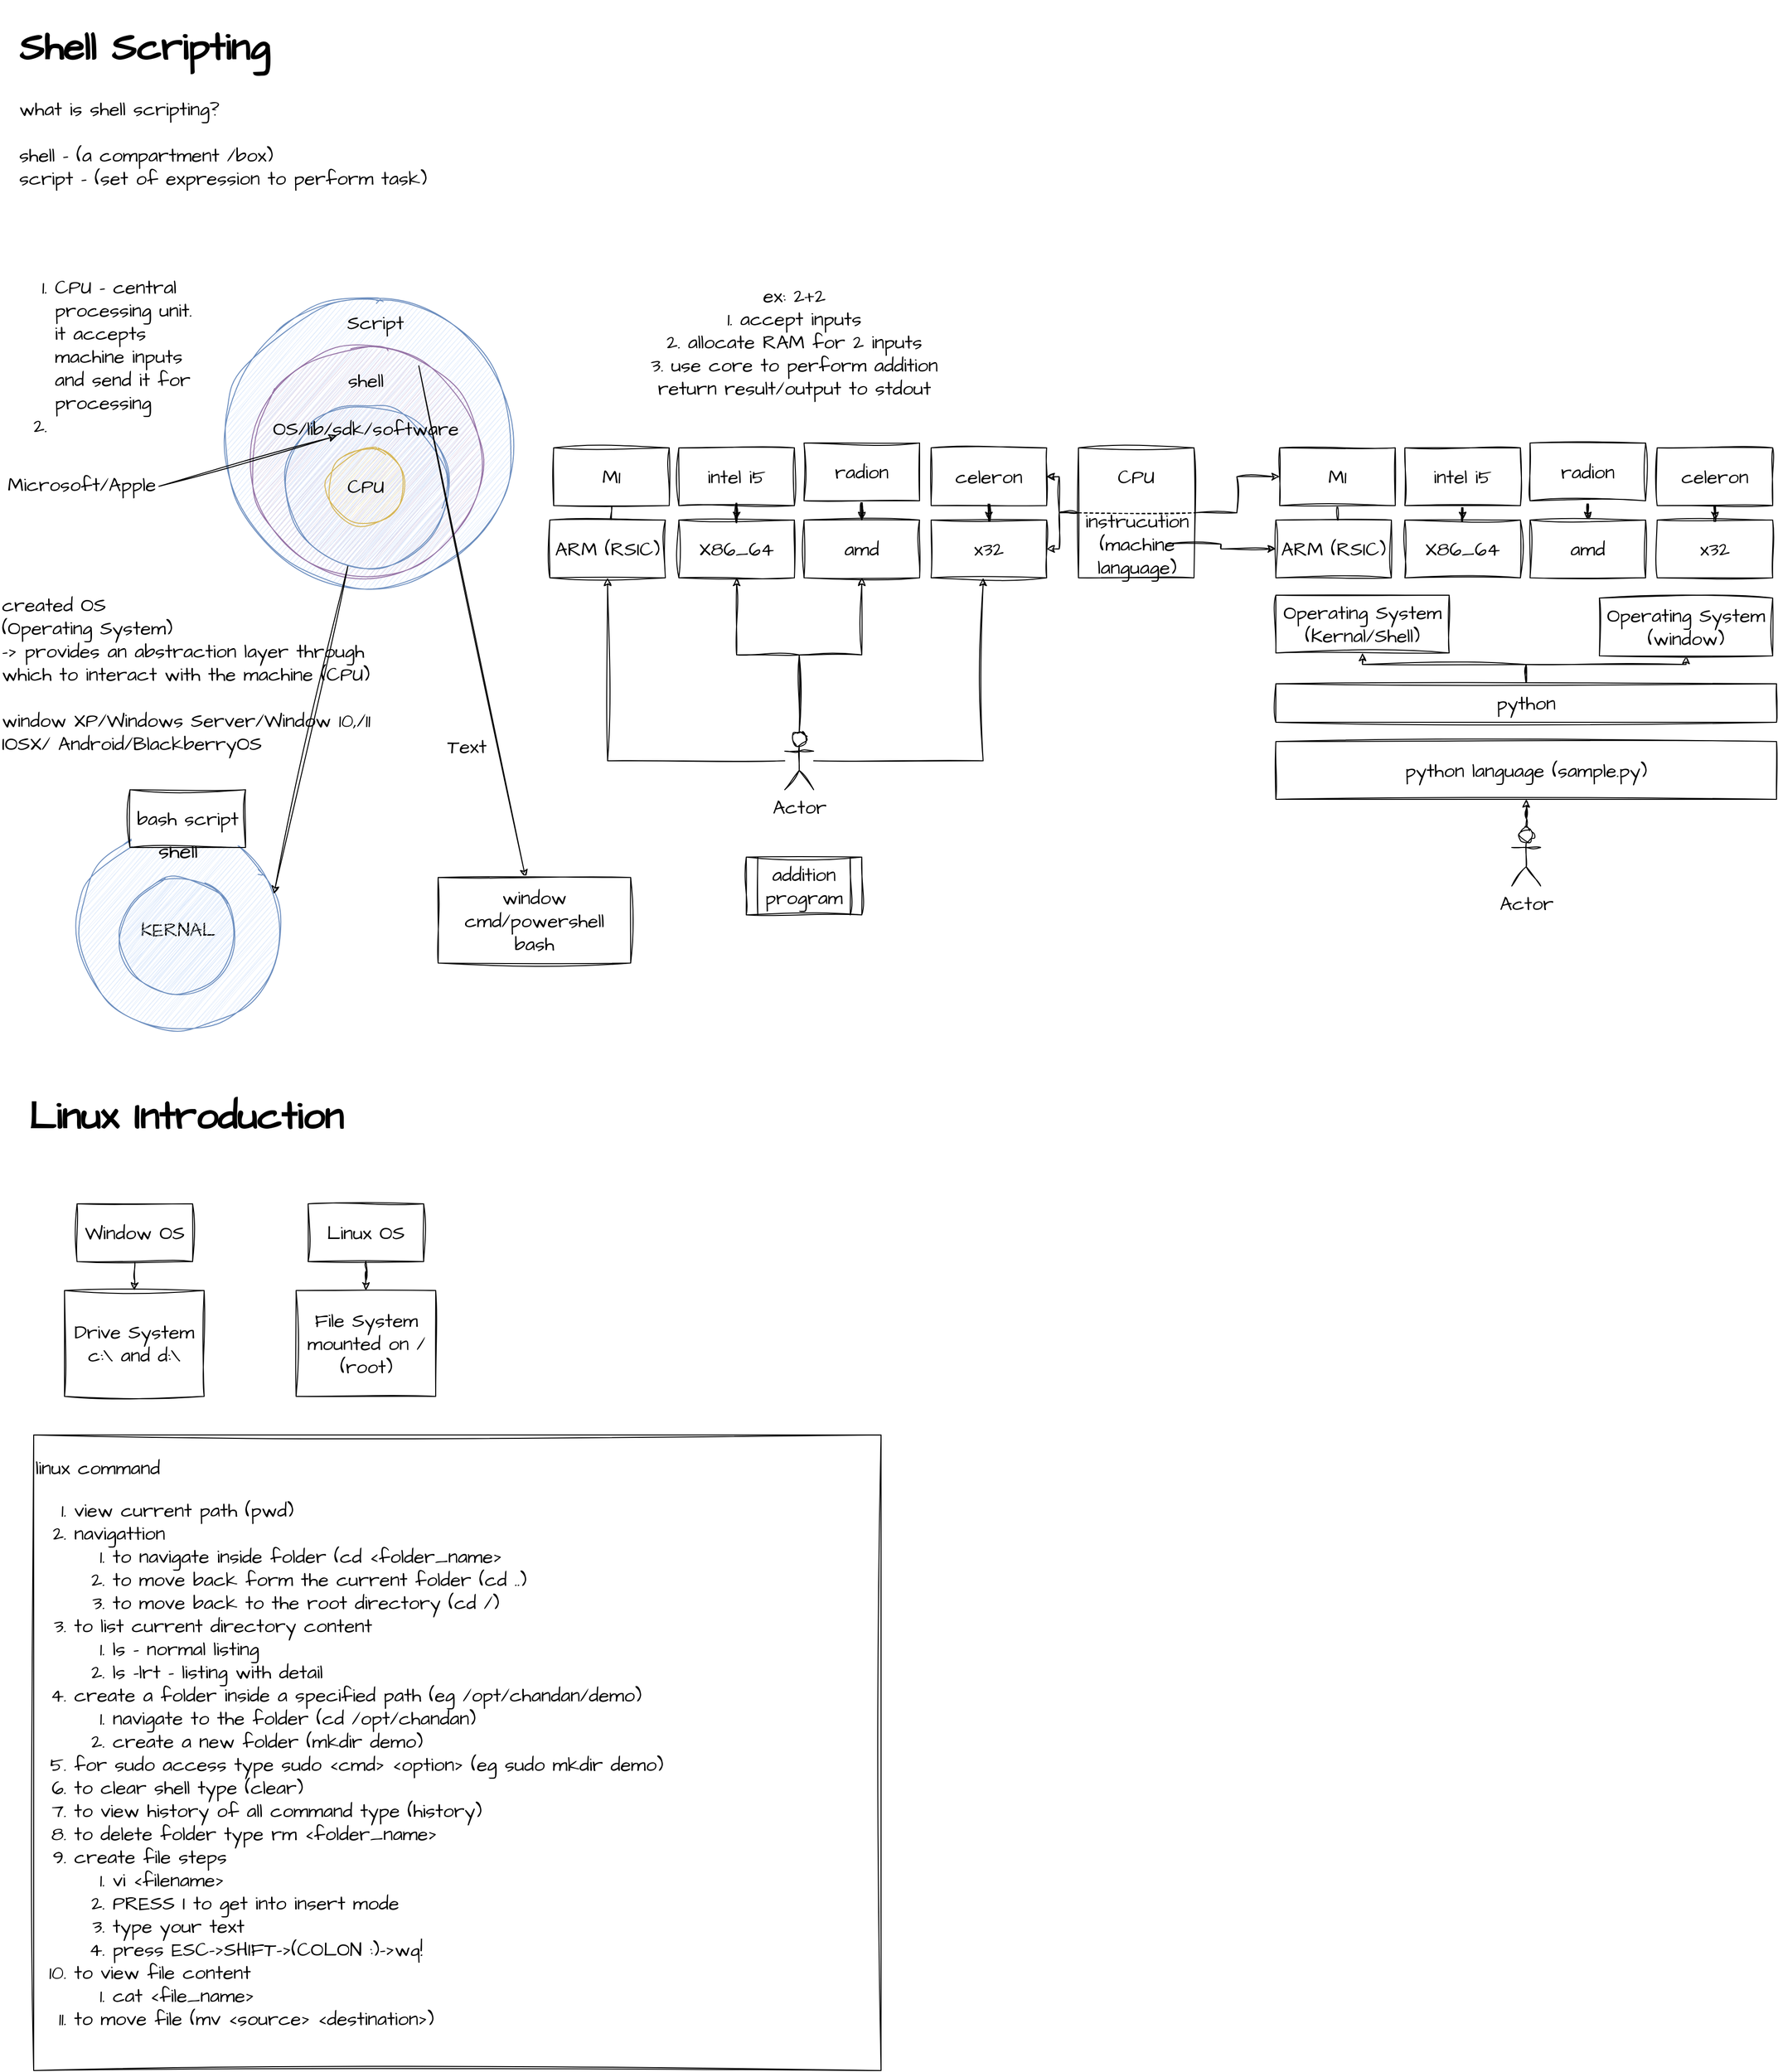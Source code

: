 <mxfile version="21.0.6" type="github" pages="7">
  <diagram name="Page-1" id="ZtmYhF9qjIUgPPEs3o9M">
    <mxGraphModel dx="880" dy="444" grid="1" gridSize="10" guides="1" tooltips="1" connect="1" arrows="1" fold="1" page="1" pageScale="1" pageWidth="850" pageHeight="1100" math="0" shadow="0">
      <root>
        <mxCell id="0" />
        <mxCell id="1" parent="0" />
        <mxCell id="iZIpDsO_VcZQwuWETnNI-9" value="" style="ellipse;whiteSpace=wrap;html=1;aspect=fixed;sketch=1;hachureGap=4;jiggle=2;curveFitting=1;fontFamily=Architects Daughter;fontSource=https%3A%2F%2Ffonts.googleapis.com%2Fcss%3Ffamily%3DArchitects%2BDaughter;fontSize=20;fillColor=#dae8fc;strokeColor=#6c8ebf;" parent="1" vertex="1">
          <mxGeometry x="268" y="330" width="300" height="300" as="geometry" />
        </mxCell>
        <mxCell id="iZIpDsO_VcZQwuWETnNI-1" value="&lt;h1&gt;Shell Scripting&lt;/h1&gt;&lt;div&gt;what is shell scripting?&lt;/div&gt;&lt;div&gt;&lt;br&gt;&lt;/div&gt;&lt;div&gt;shell - (a compartment /box)&lt;/div&gt;&lt;div&gt;script - (set of expression to perform task)&lt;/div&gt;" style="text;html=1;strokeColor=none;fillColor=none;spacing=5;spacingTop=-20;whiteSpace=wrap;overflow=hidden;rounded=0;fontSize=20;fontFamily=Architects Daughter;" parent="1" vertex="1">
          <mxGeometry x="50" y="30" width="570" height="200" as="geometry" />
        </mxCell>
        <mxCell id="iZIpDsO_VcZQwuWETnNI-4" value="" style="ellipse;whiteSpace=wrap;html=1;aspect=fixed;sketch=1;hachureGap=4;jiggle=2;curveFitting=1;fontFamily=Architects Daughter;fontSource=https%3A%2F%2Ffonts.googleapis.com%2Fcss%3Ffamily%3DArchitects%2BDaughter;fontSize=20;fillColor=#e1d5e7;strokeColor=#9673a6;" parent="1" vertex="1">
          <mxGeometry x="295" y="380" width="240" height="240" as="geometry" />
        </mxCell>
        <mxCell id="iZIpDsO_VcZQwuWETnNI-6" value="" style="ellipse;whiteSpace=wrap;html=1;aspect=fixed;sketch=1;hachureGap=4;jiggle=2;curveFitting=1;fontFamily=Architects Daughter;fontSource=https%3A%2F%2Ffonts.googleapis.com%2Fcss%3Ffamily%3DArchitects%2BDaughter;fontSize=20;fillColor=#dae8fc;strokeColor=#6c8ebf;" parent="1" vertex="1">
          <mxGeometry x="330" y="440" width="170" height="170" as="geometry" />
        </mxCell>
        <mxCell id="iZIpDsO_VcZQwuWETnNI-5" value="CPU" style="ellipse;whiteSpace=wrap;html=1;aspect=fixed;sketch=1;hachureGap=4;jiggle=2;curveFitting=1;fontFamily=Architects Daughter;fontSource=https%3A%2F%2Ffonts.googleapis.com%2Fcss%3Ffamily%3DArchitects%2BDaughter;fontSize=20;fillColor=#fff2cc;strokeColor=#d6b656;" parent="1" vertex="1">
          <mxGeometry x="375" y="485" width="80" height="80" as="geometry" />
        </mxCell>
        <mxCell id="iZIpDsO_VcZQwuWETnNI-7" value="OS/lib/sdk/software" style="text;html=1;strokeColor=none;fillColor=none;align=center;verticalAlign=middle;whiteSpace=wrap;rounded=0;fontSize=20;fontFamily=Architects Daughter;" parent="1" vertex="1">
          <mxGeometry x="385" y="450" width="60" height="30" as="geometry" />
        </mxCell>
        <mxCell id="iZIpDsO_VcZQwuWETnNI-8" value="shell" style="text;html=1;strokeColor=none;fillColor=none;align=center;verticalAlign=middle;whiteSpace=wrap;rounded=0;fontSize=20;fontFamily=Architects Daughter;" parent="1" vertex="1">
          <mxGeometry x="385" y="400" width="60" height="30" as="geometry" />
        </mxCell>
        <mxCell id="iZIpDsO_VcZQwuWETnNI-10" value="Script" style="text;html=1;strokeColor=none;fillColor=none;align=center;verticalAlign=middle;whiteSpace=wrap;rounded=0;fontSize=20;fontFamily=Architects Daughter;" parent="1" vertex="1">
          <mxGeometry x="395" y="340" width="60" height="30" as="geometry" />
        </mxCell>
        <mxCell id="iZIpDsO_VcZQwuWETnNI-11" value="&lt;ol&gt;&lt;li&gt;CPU - central processing unit. it accepts machine inputs and send it for processing&lt;/li&gt;&lt;li&gt;&lt;br&gt;&lt;/li&gt;&lt;/ol&gt;" style="text;html=1;strokeColor=none;fillColor=none;align=left;verticalAlign=middle;whiteSpace=wrap;rounded=0;fontSize=20;fontFamily=Architects Daughter;" parent="1" vertex="1">
          <mxGeometry x="50" y="230" width="190" height="320" as="geometry" />
        </mxCell>
        <mxCell id="iZIpDsO_VcZQwuWETnNI-12" value="ex: 2+2&lt;br&gt;1. accept inputs&lt;br&gt;2. allocate RAM for 2 inputs&lt;br&gt;3. use core to perform addition&lt;br&gt;return result/output to stdout" style="text;html=1;strokeColor=none;fillColor=none;align=center;verticalAlign=middle;whiteSpace=wrap;rounded=0;fontSize=20;fontFamily=Architects Daughter;" parent="1" vertex="1">
          <mxGeometry x="670" y="310" width="380" height="130" as="geometry" />
        </mxCell>
        <mxCell id="iZIpDsO_VcZQwuWETnNI-17" value="" style="edgeStyle=orthogonalEdgeStyle;rounded=0;sketch=1;hachureGap=4;jiggle=2;curveFitting=1;orthogonalLoop=1;jettySize=auto;html=1;fontFamily=Architects Daughter;fontSource=https%3A%2F%2Ffonts.googleapis.com%2Fcss%3Ffamily%3DArchitects%2BDaughter;fontSize=16;" parent="1" source="iZIpDsO_VcZQwuWETnNI-13" target="iZIpDsO_VcZQwuWETnNI-16" edge="1">
          <mxGeometry relative="1" as="geometry" />
        </mxCell>
        <mxCell id="iZIpDsO_VcZQwuWETnNI-13" value="intel i5" style="rounded=0;whiteSpace=wrap;html=1;sketch=1;hachureGap=4;jiggle=2;curveFitting=1;fontFamily=Architects Daughter;fontSource=https%3A%2F%2Ffonts.googleapis.com%2Fcss%3Ffamily%3DArchitects%2BDaughter;fontSize=20;" parent="1" vertex="1">
          <mxGeometry x="740" y="485" width="120" height="60" as="geometry" />
        </mxCell>
        <mxCell id="iZIpDsO_VcZQwuWETnNI-19" value="" style="edgeStyle=orthogonalEdgeStyle;rounded=0;sketch=1;hachureGap=4;jiggle=2;curveFitting=1;orthogonalLoop=1;jettySize=auto;html=1;fontFamily=Architects Daughter;fontSource=https%3A%2F%2Ffonts.googleapis.com%2Fcss%3Ffamily%3DArchitects%2BDaughter;fontSize=16;" parent="1" source="iZIpDsO_VcZQwuWETnNI-14" target="iZIpDsO_VcZQwuWETnNI-18" edge="1">
          <mxGeometry relative="1" as="geometry" />
        </mxCell>
        <mxCell id="iZIpDsO_VcZQwuWETnNI-14" value="radion" style="rounded=0;whiteSpace=wrap;html=1;sketch=1;hachureGap=4;jiggle=2;curveFitting=1;fontFamily=Architects Daughter;fontSource=https%3A%2F%2Ffonts.googleapis.com%2Fcss%3Ffamily%3DArchitects%2BDaughter;fontSize=20;" parent="1" vertex="1">
          <mxGeometry x="870" y="480" width="120" height="60" as="geometry" />
        </mxCell>
        <mxCell id="iZIpDsO_VcZQwuWETnNI-21" value="" style="edgeStyle=orthogonalEdgeStyle;rounded=0;sketch=1;hachureGap=4;jiggle=2;curveFitting=1;orthogonalLoop=1;jettySize=auto;html=1;fontFamily=Architects Daughter;fontSource=https%3A%2F%2Ffonts.googleapis.com%2Fcss%3Ffamily%3DArchitects%2BDaughter;fontSize=16;" parent="1" source="iZIpDsO_VcZQwuWETnNI-15" target="iZIpDsO_VcZQwuWETnNI-20" edge="1">
          <mxGeometry relative="1" as="geometry" />
        </mxCell>
        <mxCell id="iZIpDsO_VcZQwuWETnNI-15" value="celeron" style="rounded=0;whiteSpace=wrap;html=1;sketch=1;hachureGap=4;jiggle=2;curveFitting=1;fontFamily=Architects Daughter;fontSource=https%3A%2F%2Ffonts.googleapis.com%2Fcss%3Ffamily%3DArchitects%2BDaughter;fontSize=20;" parent="1" vertex="1">
          <mxGeometry x="1002" y="485" width="120" height="60" as="geometry" />
        </mxCell>
        <mxCell id="iZIpDsO_VcZQwuWETnNI-16" value="X86_64" style="whiteSpace=wrap;html=1;fontSize=20;fontFamily=Architects Daughter;rounded=0;sketch=1;hachureGap=4;jiggle=2;curveFitting=1;fontSource=https%3A%2F%2Ffonts.googleapis.com%2Fcss%3Ffamily%3DArchitects%2BDaughter;" parent="1" vertex="1">
          <mxGeometry x="740" y="560" width="120" height="60" as="geometry" />
        </mxCell>
        <mxCell id="iZIpDsO_VcZQwuWETnNI-18" value="amd" style="rounded=0;whiteSpace=wrap;html=1;sketch=1;hachureGap=4;jiggle=2;curveFitting=1;fontFamily=Architects Daughter;fontSource=https%3A%2F%2Ffonts.googleapis.com%2Fcss%3Ffamily%3DArchitects%2BDaughter;fontSize=20;" parent="1" vertex="1">
          <mxGeometry x="870" y="560" width="120" height="60" as="geometry" />
        </mxCell>
        <mxCell id="iZIpDsO_VcZQwuWETnNI-20" value="x32" style="rounded=0;whiteSpace=wrap;html=1;sketch=1;hachureGap=4;jiggle=2;curveFitting=1;fontFamily=Architects Daughter;fontSource=https%3A%2F%2Ffonts.googleapis.com%2Fcss%3Ffamily%3DArchitects%2BDaughter;fontSize=20;" parent="1" vertex="1">
          <mxGeometry x="1002" y="560" width="120" height="60" as="geometry" />
        </mxCell>
        <mxCell id="iZIpDsO_VcZQwuWETnNI-25" style="edgeStyle=orthogonalEdgeStyle;rounded=0;sketch=1;hachureGap=4;jiggle=2;curveFitting=1;orthogonalLoop=1;jettySize=auto;html=1;entryX=1;entryY=0.5;entryDx=0;entryDy=0;fontFamily=Architects Daughter;fontSource=https%3A%2F%2Ffonts.googleapis.com%2Fcss%3Ffamily%3DArchitects%2BDaughter;fontSize=16;" parent="1" source="iZIpDsO_VcZQwuWETnNI-22" target="iZIpDsO_VcZQwuWETnNI-15" edge="1">
          <mxGeometry relative="1" as="geometry" />
        </mxCell>
        <mxCell id="iZIpDsO_VcZQwuWETnNI-26" style="edgeStyle=orthogonalEdgeStyle;rounded=0;sketch=1;hachureGap=4;jiggle=2;curveFitting=1;orthogonalLoop=1;jettySize=auto;html=1;fontFamily=Architects Daughter;fontSource=https%3A%2F%2Ffonts.googleapis.com%2Fcss%3Ffamily%3DArchitects%2BDaughter;fontSize=16;" parent="1" source="iZIpDsO_VcZQwuWETnNI-22" target="iZIpDsO_VcZQwuWETnNI-20" edge="1">
          <mxGeometry relative="1" as="geometry" />
        </mxCell>
        <mxCell id="mFBOd33GaEQqfajgSVIT-38" style="edgeStyle=orthogonalEdgeStyle;rounded=0;sketch=1;hachureGap=4;jiggle=2;curveFitting=1;orthogonalLoop=1;jettySize=auto;html=1;entryX=0;entryY=0.5;entryDx=0;entryDy=0;fontFamily=Architects Daughter;fontSource=https%3A%2F%2Ffonts.googleapis.com%2Fcss%3Ffamily%3DArchitects%2BDaughter;fontSize=16;" parent="1" source="iZIpDsO_VcZQwuWETnNI-22" target="mFBOd33GaEQqfajgSVIT-31" edge="1">
          <mxGeometry relative="1" as="geometry" />
        </mxCell>
        <mxCell id="iZIpDsO_VcZQwuWETnNI-22" value="" style="rounded=0;whiteSpace=wrap;html=1;sketch=1;hachureGap=4;jiggle=2;curveFitting=1;fontFamily=Architects Daughter;fontSource=https%3A%2F%2Ffonts.googleapis.com%2Fcss%3Ffamily%3DArchitects%2BDaughter;fontSize=20;" parent="1" vertex="1">
          <mxGeometry x="1155" y="485" width="120" height="135" as="geometry" />
        </mxCell>
        <mxCell id="iZIpDsO_VcZQwuWETnNI-23" value="CPU" style="text;html=1;strokeColor=none;fillColor=none;align=center;verticalAlign=middle;whiteSpace=wrap;rounded=0;fontSize=20;fontFamily=Architects Daughter;" parent="1" vertex="1">
          <mxGeometry x="1185" y="500" width="60" height="30" as="geometry" />
        </mxCell>
        <mxCell id="mFBOd33GaEQqfajgSVIT-39" value="" style="edgeStyle=orthogonalEdgeStyle;rounded=0;sketch=1;hachureGap=4;jiggle=2;curveFitting=1;orthogonalLoop=1;jettySize=auto;html=1;fontFamily=Architects Daughter;fontSource=https%3A%2F%2Ffonts.googleapis.com%2Fcss%3Ffamily%3DArchitects%2BDaughter;fontSize=16;" parent="1" source="iZIpDsO_VcZQwuWETnNI-24" target="mFBOd33GaEQqfajgSVIT-32" edge="1">
          <mxGeometry relative="1" as="geometry" />
        </mxCell>
        <mxCell id="iZIpDsO_VcZQwuWETnNI-24" value="instrucution&lt;br&gt;(machine language)" style="text;html=1;strokeColor=none;fillColor=none;align=center;verticalAlign=middle;whiteSpace=wrap;rounded=0;fontSize=20;fontFamily=Architects Daughter;" parent="1" vertex="1">
          <mxGeometry x="1186" y="570" width="60" height="30" as="geometry" />
        </mxCell>
        <mxCell id="iZIpDsO_VcZQwuWETnNI-27" value="" style="endArrow=none;dashed=1;html=1;rounded=0;sketch=1;hachureGap=4;jiggle=2;curveFitting=1;fontFamily=Architects Daughter;fontSource=https%3A%2F%2Ffonts.googleapis.com%2Fcss%3Ffamily%3DArchitects%2BDaughter;fontSize=16;entryX=1;entryY=0.5;entryDx=0;entryDy=0;exitX=0;exitY=0.5;exitDx=0;exitDy=0;" parent="1" source="iZIpDsO_VcZQwuWETnNI-22" target="iZIpDsO_VcZQwuWETnNI-22" edge="1">
          <mxGeometry width="50" height="50" relative="1" as="geometry">
            <mxPoint x="1155" y="560" as="sourcePoint" />
            <mxPoint x="1205" y="510" as="targetPoint" />
          </mxGeometry>
        </mxCell>
        <mxCell id="iZIpDsO_VcZQwuWETnNI-31" value="" style="edgeStyle=orthogonalEdgeStyle;rounded=0;sketch=1;hachureGap=4;jiggle=2;curveFitting=1;orthogonalLoop=1;jettySize=auto;html=1;fontFamily=Architects Daughter;fontSource=https%3A%2F%2Ffonts.googleapis.com%2Fcss%3Ffamily%3DArchitects%2BDaughter;fontSize=16;" parent="1" source="iZIpDsO_VcZQwuWETnNI-29" target="iZIpDsO_VcZQwuWETnNI-30" edge="1">
          <mxGeometry relative="1" as="geometry" />
        </mxCell>
        <mxCell id="iZIpDsO_VcZQwuWETnNI-29" value="M1" style="rounded=0;whiteSpace=wrap;html=1;sketch=1;hachureGap=4;jiggle=2;curveFitting=1;fontFamily=Architects Daughter;fontSource=https%3A%2F%2Ffonts.googleapis.com%2Fcss%3Ffamily%3DArchitects%2BDaughter;fontSize=20;" parent="1" vertex="1">
          <mxGeometry x="610" y="485" width="120" height="60" as="geometry" />
        </mxCell>
        <mxCell id="iZIpDsO_VcZQwuWETnNI-30" value="ARM (RSIC)" style="rounded=0;whiteSpace=wrap;html=1;sketch=1;hachureGap=4;jiggle=2;curveFitting=1;fontFamily=Architects Daughter;fontSource=https%3A%2F%2Ffonts.googleapis.com%2Fcss%3Ffamily%3DArchitects%2BDaughter;fontSize=20;" parent="1" vertex="1">
          <mxGeometry x="606" y="560" width="120" height="60" as="geometry" />
        </mxCell>
        <mxCell id="iZIpDsO_VcZQwuWETnNI-33" style="edgeStyle=orthogonalEdgeStyle;rounded=0;sketch=1;hachureGap=4;jiggle=2;curveFitting=1;orthogonalLoop=1;jettySize=auto;html=1;fontFamily=Architects Daughter;fontSource=https%3A%2F%2Ffonts.googleapis.com%2Fcss%3Ffamily%3DArchitects%2BDaughter;fontSize=16;" parent="1" source="iZIpDsO_VcZQwuWETnNI-32" target="iZIpDsO_VcZQwuWETnNI-30" edge="1">
          <mxGeometry relative="1" as="geometry" />
        </mxCell>
        <mxCell id="iZIpDsO_VcZQwuWETnNI-34" style="edgeStyle=orthogonalEdgeStyle;rounded=0;sketch=1;hachureGap=4;jiggle=2;curveFitting=1;orthogonalLoop=1;jettySize=auto;html=1;entryX=0.5;entryY=1;entryDx=0;entryDy=0;fontFamily=Architects Daughter;fontSource=https%3A%2F%2Ffonts.googleapis.com%2Fcss%3Ffamily%3DArchitects%2BDaughter;fontSize=16;" parent="1" source="iZIpDsO_VcZQwuWETnNI-32" target="iZIpDsO_VcZQwuWETnNI-16" edge="1">
          <mxGeometry relative="1" as="geometry" />
        </mxCell>
        <mxCell id="iZIpDsO_VcZQwuWETnNI-35" style="edgeStyle=orthogonalEdgeStyle;rounded=0;sketch=1;hachureGap=4;jiggle=2;curveFitting=1;orthogonalLoop=1;jettySize=auto;html=1;fontFamily=Architects Daughter;fontSource=https%3A%2F%2Ffonts.googleapis.com%2Fcss%3Ffamily%3DArchitects%2BDaughter;fontSize=16;" parent="1" source="iZIpDsO_VcZQwuWETnNI-32" target="iZIpDsO_VcZQwuWETnNI-18" edge="1">
          <mxGeometry relative="1" as="geometry" />
        </mxCell>
        <mxCell id="iZIpDsO_VcZQwuWETnNI-36" style="edgeStyle=orthogonalEdgeStyle;rounded=0;sketch=1;hachureGap=4;jiggle=2;curveFitting=1;orthogonalLoop=1;jettySize=auto;html=1;entryX=0.45;entryY=1;entryDx=0;entryDy=0;entryPerimeter=0;fontFamily=Architects Daughter;fontSource=https%3A%2F%2Ffonts.googleapis.com%2Fcss%3Ffamily%3DArchitects%2BDaughter;fontSize=16;" parent="1" source="iZIpDsO_VcZQwuWETnNI-32" target="iZIpDsO_VcZQwuWETnNI-20" edge="1">
          <mxGeometry relative="1" as="geometry" />
        </mxCell>
        <mxCell id="iZIpDsO_VcZQwuWETnNI-32" value="Actor" style="shape=umlActor;verticalLabelPosition=bottom;verticalAlign=top;html=1;outlineConnect=0;sketch=1;hachureGap=4;jiggle=2;curveFitting=1;fontFamily=Architects Daughter;fontSource=https%3A%2F%2Ffonts.googleapis.com%2Fcss%3Ffamily%3DArchitects%2BDaughter;fontSize=20;" parent="1" vertex="1">
          <mxGeometry x="850" y="780" width="30" height="60" as="geometry" />
        </mxCell>
        <mxCell id="iZIpDsO_VcZQwuWETnNI-39" value="addition program" style="shape=process;whiteSpace=wrap;html=1;backgroundOutline=1;sketch=1;hachureGap=4;jiggle=2;curveFitting=1;fontFamily=Architects Daughter;fontSource=https%3A%2F%2Ffonts.googleapis.com%2Fcss%3Ffamily%3DArchitects%2BDaughter;fontSize=20;" parent="1" vertex="1">
          <mxGeometry x="810" y="910" width="120" height="60" as="geometry" />
        </mxCell>
        <mxCell id="iZIpDsO_VcZQwuWETnNI-40" value="Microsoft/Apple" style="text;html=1;strokeColor=none;fillColor=none;align=center;verticalAlign=middle;whiteSpace=wrap;rounded=0;fontSize=20;fontFamily=Architects Daughter;" parent="1" vertex="1">
          <mxGeometry x="40" y="495" width="160" height="55" as="geometry" />
        </mxCell>
        <mxCell id="iZIpDsO_VcZQwuWETnNI-41" value="" style="endArrow=classic;html=1;rounded=0;sketch=1;hachureGap=4;jiggle=2;curveFitting=1;fontFamily=Architects Daughter;fontSource=https%3A%2F%2Ffonts.googleapis.com%2Fcss%3Ffamily%3DArchitects%2BDaughter;fontSize=16;entryX=0;entryY=0.75;entryDx=0;entryDy=0;" parent="1" target="iZIpDsO_VcZQwuWETnNI-7" edge="1">
          <mxGeometry width="50" height="50" relative="1" as="geometry">
            <mxPoint x="200" y="525" as="sourcePoint" />
            <mxPoint x="250" y="475" as="targetPoint" />
          </mxGeometry>
        </mxCell>
        <mxCell id="iZIpDsO_VcZQwuWETnNI-43" value="created OS&lt;br&gt;(Operating System)&lt;br&gt;&lt;div style=&quot;&quot;&gt;-&amp;gt; provides an abstraction layer through which to interact with the machine (CPU)&lt;/div&gt;&lt;div style=&quot;&quot;&gt;&lt;br&gt;&lt;/div&gt;&lt;div style=&quot;&quot;&gt;window XP/Windows Server/Window 10,/11&lt;/div&gt;&lt;div style=&quot;&quot;&gt;IOSX/ Android/BlackberryOS&lt;/div&gt;" style="text;html=1;strokeColor=none;fillColor=none;align=left;verticalAlign=middle;whiteSpace=wrap;rounded=0;fontSize=20;fontFamily=Architects Daughter;" parent="1" vertex="1">
          <mxGeometry x="35" y="630" width="410" height="180" as="geometry" />
        </mxCell>
        <mxCell id="iZIpDsO_VcZQwuWETnNI-44" value="" style="endArrow=classic;html=1;rounded=0;sketch=1;hachureGap=4;jiggle=2;curveFitting=1;fontFamily=Architects Daughter;fontSource=https%3A%2F%2Ffonts.googleapis.com%2Fcss%3Ffamily%3DArchitects%2BDaughter;fontSize=16;exitX=0.729;exitY=0.083;exitDx=0;exitDy=0;exitPerimeter=0;" parent="1" source="iZIpDsO_VcZQwuWETnNI-4" target="iZIpDsO_VcZQwuWETnNI-45" edge="1">
          <mxGeometry width="50" height="50" relative="1" as="geometry">
            <mxPoint x="550" y="650" as="sourcePoint" />
            <mxPoint x="550" y="961.176" as="targetPoint" />
          </mxGeometry>
        </mxCell>
        <mxCell id="iZIpDsO_VcZQwuWETnNI-45" value="window cmd/powershell&lt;br&gt;bash" style="rounded=0;whiteSpace=wrap;html=1;sketch=1;hachureGap=4;jiggle=2;curveFitting=1;fontFamily=Architects Daughter;fontSource=https%3A%2F%2Ffonts.googleapis.com%2Fcss%3Ffamily%3DArchitects%2BDaughter;fontSize=20;" parent="1" vertex="1">
          <mxGeometry x="490" y="931.18" width="200" height="88.82" as="geometry" />
        </mxCell>
        <mxCell id="iZIpDsO_VcZQwuWETnNI-48" value="KERNAL" style="ellipse;whiteSpace=wrap;html=1;aspect=fixed;sketch=1;hachureGap=4;jiggle=2;curveFitting=1;fontFamily=Architects Daughter;fontSource=https%3A%2F%2Ffonts.googleapis.com%2Fcss%3Ffamily%3DArchitects%2BDaughter;fontSize=20;fillColor=#dae8fc;strokeColor=#6c8ebf;" parent="1" vertex="1">
          <mxGeometry x="115" y="880" width="210" height="210" as="geometry" />
        </mxCell>
        <mxCell id="iZIpDsO_VcZQwuWETnNI-46" value="" style="ellipse;whiteSpace=wrap;html=1;aspect=fixed;sketch=1;hachureGap=4;jiggle=2;curveFitting=1;fontFamily=Architects Daughter;fontSource=https%3A%2F%2Ffonts.googleapis.com%2Fcss%3Ffamily%3DArchitects%2BDaughter;fontSize=20;fillColor=#dae8fc;strokeColor=#6c8ebf;" parent="1" vertex="1">
          <mxGeometry x="160" y="931.18" width="120" height="120" as="geometry" />
        </mxCell>
        <mxCell id="iZIpDsO_VcZQwuWETnNI-49" value="" style="endArrow=classic;html=1;rounded=0;sketch=1;hachureGap=4;jiggle=2;curveFitting=1;fontFamily=Architects Daughter;fontSource=https%3A%2F%2Ffonts.googleapis.com%2Fcss%3Ffamily%3DArchitects%2BDaughter;fontSize=16;entryX=0.973;entryY=0.325;entryDx=0;entryDy=0;entryPerimeter=0;" parent="1" source="iZIpDsO_VcZQwuWETnNI-6" target="iZIpDsO_VcZQwuWETnNI-48" edge="1">
          <mxGeometry width="50" height="50" relative="1" as="geometry">
            <mxPoint x="500" y="820" as="sourcePoint" />
            <mxPoint x="550" y="770" as="targetPoint" />
          </mxGeometry>
        </mxCell>
        <mxCell id="iZIpDsO_VcZQwuWETnNI-50" value="Text" style="text;html=1;strokeColor=none;fillColor=none;align=center;verticalAlign=middle;whiteSpace=wrap;rounded=0;fontSize=20;fontFamily=Architects Daughter;" parent="1" vertex="1">
          <mxGeometry x="490" y="780" width="60" height="30" as="geometry" />
        </mxCell>
        <mxCell id="iZIpDsO_VcZQwuWETnNI-51" value="&lt;font style=&quot;font-size: 22px;&quot;&gt;shell&lt;/font&gt;" style="text;html=1;strokeColor=none;fillColor=none;align=center;verticalAlign=middle;whiteSpace=wrap;rounded=0;fontSize=20;fontFamily=Architects Daughter;" parent="1" vertex="1">
          <mxGeometry x="190" y="890" width="60" height="30" as="geometry" />
        </mxCell>
        <mxCell id="iZIpDsO_VcZQwuWETnNI-52" value="&lt;h1&gt;Linux Introduction&lt;/h1&gt;" style="text;html=1;strokeColor=none;fillColor=none;spacing=5;spacingTop=-20;whiteSpace=wrap;overflow=hidden;rounded=0;fontSize=20;fontFamily=Architects Daughter;" parent="1" vertex="1">
          <mxGeometry x="60" y="1140" width="550" height="120" as="geometry" />
        </mxCell>
        <mxCell id="iZIpDsO_VcZQwuWETnNI-56" value="" style="edgeStyle=orthogonalEdgeStyle;rounded=0;sketch=1;hachureGap=4;jiggle=2;curveFitting=1;orthogonalLoop=1;jettySize=auto;html=1;fontFamily=Architects Daughter;fontSource=https%3A%2F%2Ffonts.googleapis.com%2Fcss%3Ffamily%3DArchitects%2BDaughter;fontSize=16;" parent="1" source="iZIpDsO_VcZQwuWETnNI-53" target="iZIpDsO_VcZQwuWETnNI-55" edge="1">
          <mxGeometry relative="1" as="geometry" />
        </mxCell>
        <mxCell id="iZIpDsO_VcZQwuWETnNI-53" value="Window OS" style="rounded=0;whiteSpace=wrap;html=1;sketch=1;hachureGap=4;jiggle=2;curveFitting=1;fontFamily=Architects Daughter;fontSource=https%3A%2F%2Ffonts.googleapis.com%2Fcss%3Ffamily%3DArchitects%2BDaughter;fontSize=20;" parent="1" vertex="1">
          <mxGeometry x="115" y="1270" width="120" height="60" as="geometry" />
        </mxCell>
        <mxCell id="iZIpDsO_VcZQwuWETnNI-58" style="edgeStyle=orthogonalEdgeStyle;rounded=0;sketch=1;hachureGap=4;jiggle=2;curveFitting=1;orthogonalLoop=1;jettySize=auto;html=1;entryX=0.5;entryY=0;entryDx=0;entryDy=0;fontFamily=Architects Daughter;fontSource=https%3A%2F%2Ffonts.googleapis.com%2Fcss%3Ffamily%3DArchitects%2BDaughter;fontSize=16;" parent="1" source="iZIpDsO_VcZQwuWETnNI-54" target="iZIpDsO_VcZQwuWETnNI-57" edge="1">
          <mxGeometry relative="1" as="geometry" />
        </mxCell>
        <mxCell id="iZIpDsO_VcZQwuWETnNI-54" value="Linux OS" style="rounded=0;whiteSpace=wrap;html=1;sketch=1;hachureGap=4;jiggle=2;curveFitting=1;fontFamily=Architects Daughter;fontSource=https%3A%2F%2Ffonts.googleapis.com%2Fcss%3Ffamily%3DArchitects%2BDaughter;fontSize=20;" parent="1" vertex="1">
          <mxGeometry x="355" y="1270" width="120" height="60" as="geometry" />
        </mxCell>
        <mxCell id="iZIpDsO_VcZQwuWETnNI-55" value="Drive System&lt;br&gt;c:\ and d:\" style="rounded=0;whiteSpace=wrap;html=1;sketch=1;hachureGap=4;jiggle=2;curveFitting=1;fontFamily=Architects Daughter;fontSource=https%3A%2F%2Ffonts.googleapis.com%2Fcss%3Ffamily%3DArchitects%2BDaughter;fontSize=20;" parent="1" vertex="1">
          <mxGeometry x="102" y="1360" width="145" height="110" as="geometry" />
        </mxCell>
        <mxCell id="iZIpDsO_VcZQwuWETnNI-57" value="File System mounted on / (root)" style="rounded=0;whiteSpace=wrap;html=1;sketch=1;hachureGap=4;jiggle=2;curveFitting=1;fontFamily=Architects Daughter;fontSource=https%3A%2F%2Ffonts.googleapis.com%2Fcss%3Ffamily%3DArchitects%2BDaughter;fontSize=20;" parent="1" vertex="1">
          <mxGeometry x="342.5" y="1360" width="145" height="110" as="geometry" />
        </mxCell>
        <mxCell id="iZIpDsO_VcZQwuWETnNI-59" value="linux command&amp;nbsp;&lt;br&gt;&lt;ol&gt;&lt;li&gt;view current path (pwd)&lt;/li&gt;&lt;li&gt;navigattion&lt;/li&gt;&lt;ol&gt;&lt;li&gt;to navigate inside folder (cd &amp;lt;folder_name&amp;gt;&lt;/li&gt;&lt;li&gt;to move back form the current folder (cd ..)&lt;/li&gt;&lt;li&gt;to move back to the root directory (cd /)&lt;/li&gt;&lt;/ol&gt;&lt;li&gt;to list current directory content&lt;/li&gt;&lt;ol&gt;&lt;li&gt;ls - normal listing&lt;/li&gt;&lt;li&gt;ls -lrt - listing with detail&lt;/li&gt;&lt;/ol&gt;&lt;li&gt;create a folder inside a specified path (eg /opt/chandan/demo)&lt;/li&gt;&lt;ol&gt;&lt;li&gt;navigate to the folder (cd /opt/chandan)&lt;/li&gt;&lt;li&gt;create a new folder (mkdir demo)&lt;/li&gt;&lt;/ol&gt;&lt;li&gt;for sudo access type sudo &amp;lt;cmd&amp;gt; &amp;lt;option&amp;gt; (eg sudo mkdir demo)&lt;/li&gt;&lt;li&gt;to clear shell type (clear)&lt;/li&gt;&lt;li&gt;to view history of all command type (history)&lt;/li&gt;&lt;li&gt;to delete folder type rm &amp;lt;folder_name&amp;gt;&lt;/li&gt;&lt;li&gt;create file steps&lt;/li&gt;&lt;ol&gt;&lt;li&gt;vi &amp;lt;filename&amp;gt;&lt;/li&gt;&lt;li&gt;PRESS I to get into insert mode&lt;/li&gt;&lt;li&gt;type your text&lt;/li&gt;&lt;li&gt;press ESC-&amp;gt;SHIFT-&amp;gt;(COLON :)-&amp;gt;wq!&lt;/li&gt;&lt;/ol&gt;&lt;li&gt;to view file content&lt;/li&gt;&lt;ol&gt;&lt;li&gt;cat &amp;lt;file_name&amp;gt;&lt;/li&gt;&lt;/ol&gt;&lt;li&gt;to move file (mv &amp;lt;source&amp;gt; &amp;lt;destination&amp;gt;)&amp;nbsp;&lt;/li&gt;&lt;/ol&gt;" style="rounded=0;whiteSpace=wrap;html=1;sketch=1;hachureGap=4;jiggle=2;curveFitting=1;fontFamily=Architects Daughter;fontSource=https%3A%2F%2Ffonts.googleapis.com%2Fcss%3Ffamily%3DArchitects%2BDaughter;fontSize=20;align=left;" parent="1" vertex="1">
          <mxGeometry x="70" y="1510" width="880" height="660" as="geometry" />
        </mxCell>
        <mxCell id="mFBOd33GaEQqfajgSVIT-1" value="bash script" style="rounded=0;whiteSpace=wrap;html=1;sketch=1;hachureGap=4;jiggle=2;curveFitting=1;fontFamily=Architects Daughter;fontSource=https%3A%2F%2Ffonts.googleapis.com%2Fcss%3Ffamily%3DArchitects%2BDaughter;fontSize=20;" parent="1" vertex="1">
          <mxGeometry x="170" y="840" width="120" height="60" as="geometry" />
        </mxCell>
        <mxCell id="mFBOd33GaEQqfajgSVIT-21" value="" style="edgeStyle=orthogonalEdgeStyle;rounded=0;sketch=1;hachureGap=4;jiggle=2;curveFitting=1;orthogonalLoop=1;jettySize=auto;html=1;fontFamily=Architects Daughter;fontSource=https%3A%2F%2Ffonts.googleapis.com%2Fcss%3Ffamily%3DArchitects%2BDaughter;fontSize=16;" parent="1" source="mFBOd33GaEQqfajgSVIT-22" target="mFBOd33GaEQqfajgSVIT-27" edge="1">
          <mxGeometry relative="1" as="geometry" />
        </mxCell>
        <mxCell id="mFBOd33GaEQqfajgSVIT-22" value="intel i5" style="rounded=0;whiteSpace=wrap;html=1;sketch=1;hachureGap=4;jiggle=2;curveFitting=1;fontFamily=Architects Daughter;fontSource=https%3A%2F%2Ffonts.googleapis.com%2Fcss%3Ffamily%3DArchitects%2BDaughter;fontSize=20;" parent="1" vertex="1">
          <mxGeometry x="1494" y="485" width="120" height="60" as="geometry" />
        </mxCell>
        <mxCell id="mFBOd33GaEQqfajgSVIT-23" value="" style="edgeStyle=orthogonalEdgeStyle;rounded=0;sketch=1;hachureGap=4;jiggle=2;curveFitting=1;orthogonalLoop=1;jettySize=auto;html=1;fontFamily=Architects Daughter;fontSource=https%3A%2F%2Ffonts.googleapis.com%2Fcss%3Ffamily%3DArchitects%2BDaughter;fontSize=16;" parent="1" source="mFBOd33GaEQqfajgSVIT-24" target="mFBOd33GaEQqfajgSVIT-28" edge="1">
          <mxGeometry relative="1" as="geometry" />
        </mxCell>
        <mxCell id="mFBOd33GaEQqfajgSVIT-24" value="radion" style="rounded=0;whiteSpace=wrap;html=1;sketch=1;hachureGap=4;jiggle=2;curveFitting=1;fontFamily=Architects Daughter;fontSource=https%3A%2F%2Ffonts.googleapis.com%2Fcss%3Ffamily%3DArchitects%2BDaughter;fontSize=20;" parent="1" vertex="1">
          <mxGeometry x="1624" y="480" width="120" height="60" as="geometry" />
        </mxCell>
        <mxCell id="mFBOd33GaEQqfajgSVIT-25" value="" style="edgeStyle=orthogonalEdgeStyle;rounded=0;sketch=1;hachureGap=4;jiggle=2;curveFitting=1;orthogonalLoop=1;jettySize=auto;html=1;fontFamily=Architects Daughter;fontSource=https%3A%2F%2Ffonts.googleapis.com%2Fcss%3Ffamily%3DArchitects%2BDaughter;fontSize=16;" parent="1" source="mFBOd33GaEQqfajgSVIT-26" target="mFBOd33GaEQqfajgSVIT-29" edge="1">
          <mxGeometry relative="1" as="geometry" />
        </mxCell>
        <mxCell id="mFBOd33GaEQqfajgSVIT-26" value="celeron" style="rounded=0;whiteSpace=wrap;html=1;sketch=1;hachureGap=4;jiggle=2;curveFitting=1;fontFamily=Architects Daughter;fontSource=https%3A%2F%2Ffonts.googleapis.com%2Fcss%3Ffamily%3DArchitects%2BDaughter;fontSize=20;" parent="1" vertex="1">
          <mxGeometry x="1756" y="485" width="120" height="60" as="geometry" />
        </mxCell>
        <mxCell id="mFBOd33GaEQqfajgSVIT-27" value="X86_64" style="whiteSpace=wrap;html=1;fontSize=20;fontFamily=Architects Daughter;rounded=0;sketch=1;hachureGap=4;jiggle=2;curveFitting=1;fontSource=https%3A%2F%2Ffonts.googleapis.com%2Fcss%3Ffamily%3DArchitects%2BDaughter;" parent="1" vertex="1">
          <mxGeometry x="1494" y="560" width="120" height="60" as="geometry" />
        </mxCell>
        <mxCell id="mFBOd33GaEQqfajgSVIT-28" value="amd" style="rounded=0;whiteSpace=wrap;html=1;sketch=1;hachureGap=4;jiggle=2;curveFitting=1;fontFamily=Architects Daughter;fontSource=https%3A%2F%2Ffonts.googleapis.com%2Fcss%3Ffamily%3DArchitects%2BDaughter;fontSize=20;" parent="1" vertex="1">
          <mxGeometry x="1624" y="560" width="120" height="60" as="geometry" />
        </mxCell>
        <mxCell id="mFBOd33GaEQqfajgSVIT-29" value="x32" style="rounded=0;whiteSpace=wrap;html=1;sketch=1;hachureGap=4;jiggle=2;curveFitting=1;fontFamily=Architects Daughter;fontSource=https%3A%2F%2Ffonts.googleapis.com%2Fcss%3Ffamily%3DArchitects%2BDaughter;fontSize=20;" parent="1" vertex="1">
          <mxGeometry x="1756" y="560" width="120" height="60" as="geometry" />
        </mxCell>
        <mxCell id="mFBOd33GaEQqfajgSVIT-30" value="" style="edgeStyle=orthogonalEdgeStyle;rounded=0;sketch=1;hachureGap=4;jiggle=2;curveFitting=1;orthogonalLoop=1;jettySize=auto;html=1;fontFamily=Architects Daughter;fontSource=https%3A%2F%2Ffonts.googleapis.com%2Fcss%3Ffamily%3DArchitects%2BDaughter;fontSize=16;" parent="1" source="mFBOd33GaEQqfajgSVIT-31" target="mFBOd33GaEQqfajgSVIT-32" edge="1">
          <mxGeometry relative="1" as="geometry" />
        </mxCell>
        <mxCell id="mFBOd33GaEQqfajgSVIT-31" value="M1" style="rounded=0;whiteSpace=wrap;html=1;sketch=1;hachureGap=4;jiggle=2;curveFitting=1;fontFamily=Architects Daughter;fontSource=https%3A%2F%2Ffonts.googleapis.com%2Fcss%3Ffamily%3DArchitects%2BDaughter;fontSize=20;" parent="1" vertex="1">
          <mxGeometry x="1364" y="485" width="120" height="60" as="geometry" />
        </mxCell>
        <mxCell id="mFBOd33GaEQqfajgSVIT-32" value="ARM (RSIC)" style="rounded=0;whiteSpace=wrap;html=1;sketch=1;hachureGap=4;jiggle=2;curveFitting=1;fontFamily=Architects Daughter;fontSource=https%3A%2F%2Ffonts.googleapis.com%2Fcss%3Ffamily%3DArchitects%2BDaughter;fontSize=20;" parent="1" vertex="1">
          <mxGeometry x="1360" y="560" width="120" height="60" as="geometry" />
        </mxCell>
        <mxCell id="mFBOd33GaEQqfajgSVIT-40" value="Operating System (Kernal/Shell)" style="rounded=0;whiteSpace=wrap;html=1;sketch=1;hachureGap=4;jiggle=2;curveFitting=1;fontFamily=Architects Daughter;fontSource=https%3A%2F%2Ffonts.googleapis.com%2Fcss%3Ffamily%3DArchitects%2BDaughter;fontSize=20;" parent="1" vertex="1">
          <mxGeometry x="1360" y="638" width="180" height="60" as="geometry" />
        </mxCell>
        <mxCell id="mFBOd33GaEQqfajgSVIT-42" value="python language (sample.py)" style="rounded=0;whiteSpace=wrap;html=1;sketch=1;hachureGap=4;jiggle=2;curveFitting=1;fontFamily=Architects Daughter;fontSource=https%3A%2F%2Ffonts.googleapis.com%2Fcss%3Ffamily%3DArchitects%2BDaughter;fontSize=20;" parent="1" vertex="1">
          <mxGeometry x="1360" y="790" width="520" height="60" as="geometry" />
        </mxCell>
        <mxCell id="mFBOd33GaEQqfajgSVIT-48" style="edgeStyle=orthogonalEdgeStyle;rounded=0;sketch=1;hachureGap=4;jiggle=2;curveFitting=1;orthogonalLoop=1;jettySize=auto;html=1;entryX=0.5;entryY=1;entryDx=0;entryDy=0;fontFamily=Architects Daughter;fontSource=https%3A%2F%2Ffonts.googleapis.com%2Fcss%3Ffamily%3DArchitects%2BDaughter;fontSize=16;" parent="1" source="mFBOd33GaEQqfajgSVIT-47" target="mFBOd33GaEQqfajgSVIT-42" edge="1">
          <mxGeometry relative="1" as="geometry" />
        </mxCell>
        <mxCell id="mFBOd33GaEQqfajgSVIT-47" value="Actor" style="shape=umlActor;verticalLabelPosition=bottom;verticalAlign=top;html=1;outlineConnect=0;sketch=1;hachureGap=4;jiggle=2;curveFitting=1;fontFamily=Architects Daughter;fontSource=https%3A%2F%2Ffonts.googleapis.com%2Fcss%3Ffamily%3DArchitects%2BDaughter;fontSize=20;" parent="1" vertex="1">
          <mxGeometry x="1605" y="880" width="30" height="60" as="geometry" />
        </mxCell>
        <mxCell id="tv4_J8zLKoKgiG0mXN0h-4" style="edgeStyle=orthogonalEdgeStyle;rounded=0;sketch=1;hachureGap=4;jiggle=2;curveFitting=1;orthogonalLoop=1;jettySize=auto;html=1;fontFamily=Architects Daughter;fontSource=https%3A%2F%2Ffonts.googleapis.com%2Fcss%3Ffamily%3DArchitects%2BDaughter;fontSize=16;" parent="1" source="tv4_J8zLKoKgiG0mXN0h-2" target="mFBOd33GaEQqfajgSVIT-40" edge="1">
          <mxGeometry relative="1" as="geometry" />
        </mxCell>
        <mxCell id="tv4_J8zLKoKgiG0mXN0h-5" style="edgeStyle=orthogonalEdgeStyle;rounded=0;sketch=1;hachureGap=4;jiggle=2;curveFitting=1;orthogonalLoop=1;jettySize=auto;html=1;entryX=0.5;entryY=1;entryDx=0;entryDy=0;fontFamily=Architects Daughter;fontSource=https%3A%2F%2Ffonts.googleapis.com%2Fcss%3Ffamily%3DArchitects%2BDaughter;fontSize=16;" parent="1" source="tv4_J8zLKoKgiG0mXN0h-2" target="tv4_J8zLKoKgiG0mXN0h-3" edge="1">
          <mxGeometry relative="1" as="geometry" />
        </mxCell>
        <mxCell id="tv4_J8zLKoKgiG0mXN0h-2" value="python" style="rounded=0;whiteSpace=wrap;html=1;sketch=1;hachureGap=4;jiggle=2;curveFitting=1;fontFamily=Architects Daughter;fontSource=https%3A%2F%2Ffonts.googleapis.com%2Fcss%3Ffamily%3DArchitects%2BDaughter;fontSize=20;" parent="1" vertex="1">
          <mxGeometry x="1360" y="730" width="520" height="40" as="geometry" />
        </mxCell>
        <mxCell id="tv4_J8zLKoKgiG0mXN0h-3" value="Operating System (window)" style="rounded=0;whiteSpace=wrap;html=1;sketch=1;hachureGap=4;jiggle=2;curveFitting=1;fontFamily=Architects Daughter;fontSource=https%3A%2F%2Ffonts.googleapis.com%2Fcss%3Ffamily%3DArchitects%2BDaughter;fontSize=20;" parent="1" vertex="1">
          <mxGeometry x="1696" y="641" width="180" height="60" as="geometry" />
        </mxCell>
      </root>
    </mxGraphModel>
  </diagram>
  <diagram id="MmaLtiXdOBIcyHiX4i4v" name="Page-2">
    <mxGraphModel dx="880" dy="444" grid="1" gridSize="10" guides="1" tooltips="1" connect="1" arrows="1" fold="1" page="1" pageScale="1" pageWidth="850" pageHeight="1100" math="0" shadow="0">
      <root>
        <mxCell id="0" />
        <mxCell id="1" parent="0" />
        <mxCell id="oUj_IQ00JeJFol4s1ra2-3" style="edgeStyle=orthogonalEdgeStyle;rounded=0;sketch=1;hachureGap=4;jiggle=2;curveFitting=1;orthogonalLoop=1;jettySize=auto;html=1;fontFamily=Architects Daughter;fontSource=https%3A%2F%2Ffonts.googleapis.com%2Fcss%3Ffamily%3DArchitects%2BDaughter;fontSize=16;" edge="1" parent="1" source="oUj_IQ00JeJFol4s1ra2-1" target="oUj_IQ00JeJFol4s1ra2-2">
          <mxGeometry relative="1" as="geometry" />
        </mxCell>
        <mxCell id="oUj_IQ00JeJFol4s1ra2-1" value="sales" style="shape=umlActor;verticalLabelPosition=bottom;verticalAlign=top;html=1;outlineConnect=0;sketch=1;hachureGap=4;jiggle=2;curveFitting=1;fontFamily=Architects Daughter;fontSource=https%3A%2F%2Ffonts.googleapis.com%2Fcss%3Ffamily%3DArchitects%2BDaughter;fontSize=20;" vertex="1" parent="1">
          <mxGeometry x="60" y="140" width="30" height="60" as="geometry" />
        </mxCell>
        <mxCell id="oUj_IQ00JeJFol4s1ra2-5" value="" style="edgeStyle=orthogonalEdgeStyle;rounded=0;sketch=1;hachureGap=4;jiggle=2;curveFitting=1;orthogonalLoop=1;jettySize=auto;html=1;fontFamily=Architects Daughter;fontSource=https%3A%2F%2Ffonts.googleapis.com%2Fcss%3Ffamily%3DArchitects%2BDaughter;fontSize=16;" edge="1" parent="1" source="oUj_IQ00JeJFol4s1ra2-2" target="oUj_IQ00JeJFol4s1ra2-4">
          <mxGeometry relative="1" as="geometry" />
        </mxCell>
        <mxCell id="oUj_IQ00JeJFol4s1ra2-2" value="society onboarding data" style="rounded=0;whiteSpace=wrap;html=1;sketch=1;hachureGap=4;jiggle=2;curveFitting=1;fontFamily=Architects Daughter;fontSource=https%3A%2F%2Ffonts.googleapis.com%2Fcss%3Ffamily%3DArchitects%2BDaughter;fontSize=20;" vertex="1" parent="1">
          <mxGeometry x="190" y="140" width="120" height="60" as="geometry" />
        </mxCell>
        <mxCell id="oUj_IQ00JeJFol4s1ra2-4" value="file (socetiy details+" style="whiteSpace=wrap;html=1;fontSize=20;fontFamily=Architects Daughter;rounded=0;sketch=1;hachureGap=4;jiggle=2;curveFitting=1;fontSource=https%3A%2F%2Ffonts.googleapis.com%2Fcss%3Ffamily%3DArchitects%2BDaughter;" vertex="1" parent="1">
          <mxGeometry x="390" y="140" width="120" height="60" as="geometry" />
        </mxCell>
        <mxCell id="oUj_IQ00JeJFol4s1ra2-6" value="a1" style="rounded=0;whiteSpace=wrap;html=1;sketch=1;hachureGap=4;jiggle=2;curveFitting=1;fontFamily=Architects Daughter;fontSource=https%3A%2F%2Ffonts.googleapis.com%2Fcss%3Ffamily%3DArchitects%2BDaughter;fontSize=20;" vertex="1" parent="1">
          <mxGeometry x="670" y="30" width="120" height="60" as="geometry" />
        </mxCell>
      </root>
    </mxGraphModel>
  </diagram>
  <diagram id="yzA77vxjumyRvlzQ9Nrr" name="Page-3">
    <mxGraphModel dx="880" dy="444" grid="1" gridSize="10" guides="1" tooltips="1" connect="1" arrows="1" fold="1" page="1" pageScale="1" pageWidth="850" pageHeight="1100" math="0" shadow="0">
      <root>
        <mxCell id="0" />
        <mxCell id="1" parent="0" />
        <mxCell id="CJw0ohH33zq9jMyEMQXY-3" style="edgeStyle=orthogonalEdgeStyle;rounded=0;sketch=1;hachureGap=4;jiggle=2;curveFitting=1;orthogonalLoop=1;jettySize=auto;html=1;fontFamily=Architects Daughter;fontSource=https%3A%2F%2Ffonts.googleapis.com%2Fcss%3Ffamily%3DArchitects%2BDaughter;fontSize=16;" edge="1" parent="1" source="CJw0ohH33zq9jMyEMQXY-1" target="CJw0ohH33zq9jMyEMQXY-2">
          <mxGeometry relative="1" as="geometry" />
        </mxCell>
        <mxCell id="CJw0ohH33zq9jMyEMQXY-4" style="edgeStyle=orthogonalEdgeStyle;rounded=0;sketch=1;hachureGap=4;jiggle=2;curveFitting=1;orthogonalLoop=1;jettySize=auto;html=1;fontFamily=Architects Daughter;fontSource=https%3A%2F%2Ffonts.googleapis.com%2Fcss%3Ffamily%3DArchitects%2BDaughter;fontSize=16;" edge="1" parent="1" source="CJw0ohH33zq9jMyEMQXY-1" target="CJw0ohH33zq9jMyEMQXY-5">
          <mxGeometry relative="1" as="geometry">
            <mxPoint x="190" y="260" as="targetPoint" />
          </mxGeometry>
        </mxCell>
        <mxCell id="CJw0ohH33zq9jMyEMQXY-1" value="source=&quot;studentdata&quot;" style="rounded=0;whiteSpace=wrap;html=1;sketch=1;hachureGap=4;jiggle=2;curveFitting=1;fontFamily=Architects Daughter;fontSource=https%3A%2F%2Ffonts.googleapis.com%2Fcss%3Ffamily%3DArchitects%2BDaughter;fontSize=20;" vertex="1" parent="1">
          <mxGeometry x="130" y="130" width="120" height="60" as="geometry" />
        </mxCell>
        <mxCell id="CJw0ohH33zq9jMyEMQXY-2" value="id=s001" style="rounded=0;whiteSpace=wrap;html=1;sketch=1;hachureGap=4;jiggle=2;curveFitting=1;fontFamily=Architects Daughter;fontSource=https%3A%2F%2Ffonts.googleapis.com%2Fcss%3Ffamily%3DArchitects%2BDaughter;fontSize=20;" vertex="1" parent="1">
          <mxGeometry x="370" y="120" width="120" height="60" as="geometry" />
        </mxCell>
        <mxCell id="CJw0ohH33zq9jMyEMQXY-5" value="console" style="rounded=1;whiteSpace=wrap;html=1;sketch=1;hachureGap=4;jiggle=2;curveFitting=1;fontFamily=Architects Daughter;fontSource=https%3A%2F%2Ffonts.googleapis.com%2Fcss%3Ffamily%3DArchitects%2BDaughter;fontSize=20;" vertex="1" parent="1">
          <mxGeometry x="130" y="230" width="120" height="60" as="geometry" />
        </mxCell>
        <mxCell id="CJw0ohH33zq9jMyEMQXY-6" value="studentdata" style="text;html=1;strokeColor=none;fillColor=none;align=center;verticalAlign=middle;whiteSpace=wrap;rounded=0;fontSize=20;fontFamily=Architects Daughter;" vertex="1" parent="1">
          <mxGeometry x="395" y="90" width="60" height="30" as="geometry" />
        </mxCell>
        <mxCell id="CJw0ohH33zq9jMyEMQXY-7" value="readstudent.sh" style="text;html=1;strokeColor=none;fillColor=none;align=center;verticalAlign=middle;whiteSpace=wrap;rounded=0;fontSize=20;fontFamily=Architects Daughter;" vertex="1" parent="1">
          <mxGeometry x="140" y="100" width="60" height="30" as="geometry" />
        </mxCell>
        <mxCell id="CJw0ohH33zq9jMyEMQXY-8" value="if else condition&lt;br&gt;&lt;br&gt;if (condition) - if the condition for if is true the body of if statement is executed , if the condition is false, then the else condition is executed" style="text;html=1;strokeColor=none;fillColor=none;align=center;verticalAlign=middle;whiteSpace=wrap;rounded=0;fontSize=20;fontFamily=Architects Daughter;" vertex="1" parent="1">
          <mxGeometry x="35" y="340" width="665" height="100" as="geometry" />
        </mxCell>
      </root>
    </mxGraphModel>
  </diagram>
  <diagram id="O1mw5-Y5afD5uNrH6cN-" name="gym-app-flow">
    <mxGraphModel dx="926" dy="467" grid="1" gridSize="10" guides="1" tooltips="1" connect="1" arrows="1" fold="1" page="1" pageScale="1" pageWidth="850" pageHeight="1100" math="0" shadow="0">
      <root>
        <mxCell id="0" />
        <mxCell id="1" parent="0" />
        <mxCell id="kgw8-kZ_CVPvpEGVuM82-4" value="" style="edgeStyle=orthogonalEdgeStyle;rounded=0;sketch=1;hachureGap=4;jiggle=2;curveFitting=1;orthogonalLoop=1;jettySize=auto;html=1;fontFamily=Architects Daughter;fontSource=https%3A%2F%2Ffonts.googleapis.com%2Fcss%3Ffamily%3DArchitects%2BDaughter;fontSize=16;" edge="1" parent="1" source="kgw8-kZ_CVPvpEGVuM82-2" target="kgw8-kZ_CVPvpEGVuM82-3">
          <mxGeometry relative="1" as="geometry" />
        </mxCell>
        <mxCell id="kgw8-kZ_CVPvpEGVuM82-6" value="" style="edgeStyle=orthogonalEdgeStyle;rounded=0;sketch=1;hachureGap=4;jiggle=2;curveFitting=1;orthogonalLoop=1;jettySize=auto;html=1;fontFamily=Architects Daughter;fontSource=https%3A%2F%2Ffonts.googleapis.com%2Fcss%3Ffamily%3DArchitects%2BDaughter;fontSize=16;" edge="1" parent="1" source="kgw8-kZ_CVPvpEGVuM82-2" target="kgw8-kZ_CVPvpEGVuM82-5">
          <mxGeometry relative="1" as="geometry" />
        </mxCell>
        <mxCell id="kgw8-kZ_CVPvpEGVuM82-2" value="login&amp;nbsp;" style="rounded=0;whiteSpace=wrap;html=1;sketch=1;hachureGap=4;jiggle=2;curveFitting=1;fontFamily=Architects Daughter;fontSource=https%3A%2F%2Ffonts.googleapis.com%2Fcss%3Ffamily%3DArchitects%2BDaughter;fontSize=20;" vertex="1" parent="1">
          <mxGeometry x="425" y="130" width="120" height="60" as="geometry" />
        </mxCell>
        <mxCell id="kgw8-kZ_CVPvpEGVuM82-8" value="" style="edgeStyle=orthogonalEdgeStyle;rounded=0;sketch=1;hachureGap=4;jiggle=2;curveFitting=1;orthogonalLoop=1;jettySize=auto;html=1;fontFamily=Architects Daughter;fontSource=https%3A%2F%2Ffonts.googleapis.com%2Fcss%3Ffamily%3DArchitects%2BDaughter;fontSize=16;" edge="1" parent="1" source="kgw8-kZ_CVPvpEGVuM82-3" target="kgw8-kZ_CVPvpEGVuM82-7">
          <mxGeometry relative="1" as="geometry" />
        </mxCell>
        <mxCell id="kgw8-kZ_CVPvpEGVuM82-3" value="signup" style="rounded=0;whiteSpace=wrap;html=1;sketch=1;hachureGap=4;jiggle=2;curveFitting=1;fontFamily=Architects Daughter;fontSource=https%3A%2F%2Ffonts.googleapis.com%2Fcss%3Ffamily%3DArchitects%2BDaughter;fontSize=20;" vertex="1" parent="1">
          <mxGeometry x="290" y="260" width="120" height="60" as="geometry" />
        </mxCell>
        <mxCell id="kgw8-kZ_CVPvpEGVuM82-13" style="edgeStyle=orthogonalEdgeStyle;rounded=0;sketch=1;hachureGap=4;jiggle=2;curveFitting=1;orthogonalLoop=1;jettySize=auto;html=1;entryX=1;entryY=0.25;entryDx=0;entryDy=0;fontFamily=Architects Daughter;fontSource=https%3A%2F%2Ffonts.googleapis.com%2Fcss%3Ffamily%3DArchitects%2BDaughter;fontSize=16;" edge="1" parent="1" source="kgw8-kZ_CVPvpEGVuM82-5" target="kgw8-kZ_CVPvpEGVuM82-7">
          <mxGeometry relative="1" as="geometry" />
        </mxCell>
        <mxCell id="kgw8-kZ_CVPvpEGVuM82-18" style="edgeStyle=orthogonalEdgeStyle;rounded=0;sketch=1;hachureGap=4;jiggle=2;curveFitting=1;orthogonalLoop=1;jettySize=auto;html=1;fontFamily=Architects Daughter;fontSource=https%3A%2F%2Ffonts.googleapis.com%2Fcss%3Ffamily%3DArchitects%2BDaughter;fontSize=16;" edge="1" parent="1" source="kgw8-kZ_CVPvpEGVuM82-5">
          <mxGeometry relative="1" as="geometry">
            <mxPoint x="820" y="490" as="targetPoint" />
          </mxGeometry>
        </mxCell>
        <mxCell id="kgw8-kZ_CVPvpEGVuM82-28" style="edgeStyle=orthogonalEdgeStyle;rounded=0;sketch=1;hachureGap=4;jiggle=2;curveFitting=1;orthogonalLoop=1;jettySize=auto;html=1;fontFamily=Architects Daughter;fontSource=https%3A%2F%2Ffonts.googleapis.com%2Fcss%3Ffamily%3DArchitects%2BDaughter;fontSize=16;" edge="1" parent="1" source="kgw8-kZ_CVPvpEGVuM82-5">
          <mxGeometry relative="1" as="geometry">
            <mxPoint x="960" y="140" as="targetPoint" />
            <Array as="points">
              <mxPoint x="690" y="230" />
              <mxPoint x="880" y="230" />
              <mxPoint x="880" y="140" />
            </Array>
          </mxGeometry>
        </mxCell>
        <mxCell id="kgw8-kZ_CVPvpEGVuM82-5" value="dashboard" style="rounded=0;whiteSpace=wrap;html=1;sketch=1;hachureGap=4;jiggle=2;curveFitting=1;fontFamily=Architects Daughter;fontSource=https%3A%2F%2Ffonts.googleapis.com%2Fcss%3Ffamily%3DArchitects%2BDaughter;fontSize=20;" vertex="1" parent="1">
          <mxGeometry x="590" y="250" width="120" height="60" as="geometry" />
        </mxCell>
        <mxCell id="kgw8-kZ_CVPvpEGVuM82-10" value="" style="edgeStyle=orthogonalEdgeStyle;rounded=0;sketch=1;hachureGap=4;jiggle=2;curveFitting=1;orthogonalLoop=1;jettySize=auto;html=1;fontFamily=Architects Daughter;fontSource=https%3A%2F%2Ffonts.googleapis.com%2Fcss%3Ffamily%3DArchitects%2BDaughter;fontSize=16;" edge="1" parent="1" source="kgw8-kZ_CVPvpEGVuM82-7" target="kgw8-kZ_CVPvpEGVuM82-9">
          <mxGeometry relative="1" as="geometry" />
        </mxCell>
        <mxCell id="kgw8-kZ_CVPvpEGVuM82-11" style="edgeStyle=orthogonalEdgeStyle;rounded=0;sketch=1;hachureGap=4;jiggle=2;curveFitting=1;orthogonalLoop=1;jettySize=auto;html=1;fontFamily=Architects Daughter;fontSource=https%3A%2F%2Ffonts.googleapis.com%2Fcss%3Ffamily%3DArchitects%2BDaughter;fontSize=16;" edge="1" parent="1" source="kgw8-kZ_CVPvpEGVuM82-7">
          <mxGeometry relative="1" as="geometry">
            <mxPoint x="670" y="320" as="targetPoint" />
          </mxGeometry>
        </mxCell>
        <mxCell id="kgw8-kZ_CVPvpEGVuM82-14" style="edgeStyle=orthogonalEdgeStyle;rounded=0;sketch=1;hachureGap=4;jiggle=2;curveFitting=1;orthogonalLoop=1;jettySize=auto;html=1;fontFamily=Architects Daughter;fontSource=https%3A%2F%2Ffonts.googleapis.com%2Fcss%3Ffamily%3DArchitects%2BDaughter;fontSize=16;exitX=0.5;exitY=1;exitDx=0;exitDy=0;" edge="1" parent="1" source="kgw8-kZ_CVPvpEGVuM82-7">
          <mxGeometry relative="1" as="geometry">
            <mxPoint x="230" y="550" as="targetPoint" />
            <Array as="points">
              <mxPoint x="350" y="480" />
              <mxPoint x="230" y="480" />
            </Array>
          </mxGeometry>
        </mxCell>
        <mxCell id="kgw8-kZ_CVPvpEGVuM82-17" style="edgeStyle=orthogonalEdgeStyle;rounded=0;sketch=1;hachureGap=4;jiggle=2;curveFitting=1;orthogonalLoop=1;jettySize=auto;html=1;fontFamily=Architects Daughter;fontSource=https%3A%2F%2Ffonts.googleapis.com%2Fcss%3Ffamily%3DArchitects%2BDaughter;fontSize=16;" edge="1" parent="1" source="kgw8-kZ_CVPvpEGVuM82-7" target="kgw8-kZ_CVPvpEGVuM82-16">
          <mxGeometry relative="1" as="geometry">
            <Array as="points">
              <mxPoint x="350" y="480" />
              <mxPoint x="490" y="480" />
            </Array>
          </mxGeometry>
        </mxCell>
        <mxCell id="kgw8-kZ_CVPvpEGVuM82-7" value="add-gym" style="rounded=0;whiteSpace=wrap;html=1;sketch=1;hachureGap=4;jiggle=2;curveFitting=1;fontFamily=Architects Daughter;fontSource=https%3A%2F%2Ffonts.googleapis.com%2Fcss%3Ffamily%3DArchitects%2BDaughter;fontSize=20;" vertex="1" parent="1">
          <mxGeometry x="290" y="400" width="120" height="60" as="geometry" />
        </mxCell>
        <mxCell id="kgw8-kZ_CVPvpEGVuM82-9" value="add-bank" style="rounded=0;whiteSpace=wrap;html=1;sketch=1;hachureGap=4;jiggle=2;curveFitting=1;fontFamily=Architects Daughter;fontSource=https%3A%2F%2Ffonts.googleapis.com%2Fcss%3Ffamily%3DArchitects%2BDaughter;fontSize=20;" vertex="1" parent="1">
          <mxGeometry x="290" y="540" width="120" height="60" as="geometry" />
        </mxCell>
        <mxCell id="kgw8-kZ_CVPvpEGVuM82-15" value="upload-kyc" style="rounded=0;whiteSpace=wrap;html=1;sketch=1;hachureGap=4;jiggle=2;curveFitting=1;fontFamily=Architects Daughter;fontSource=https%3A%2F%2Ffonts.googleapis.com%2Fcss%3Ffamily%3DArchitects%2BDaughter;fontSize=20;" vertex="1" parent="1">
          <mxGeometry x="160" y="540" width="120" height="60" as="geometry" />
        </mxCell>
        <mxCell id="kgw8-kZ_CVPvpEGVuM82-16" value="add-service" style="rounded=0;whiteSpace=wrap;html=1;sketch=1;hachureGap=4;jiggle=2;curveFitting=1;fontFamily=Architects Daughter;fontSource=https%3A%2F%2Ffonts.googleapis.com%2Fcss%3Ffamily%3DArchitects%2BDaughter;fontSize=20;" vertex="1" parent="1">
          <mxGeometry x="430" y="540" width="120" height="60" as="geometry" />
        </mxCell>
        <mxCell id="kgw8-kZ_CVPvpEGVuM82-21" value="" style="edgeStyle=orthogonalEdgeStyle;rounded=0;sketch=1;hachureGap=4;jiggle=2;curveFitting=1;orthogonalLoop=1;jettySize=auto;html=1;fontFamily=Architects Daughter;fontSource=https%3A%2F%2Ffonts.googleapis.com%2Fcss%3Ffamily%3DArchitects%2BDaughter;fontSize=16;" edge="1" parent="1" source="kgw8-kZ_CVPvpEGVuM82-19" target="kgw8-kZ_CVPvpEGVuM82-20">
          <mxGeometry relative="1" as="geometry" />
        </mxCell>
        <mxCell id="kgw8-kZ_CVPvpEGVuM82-23" value="" style="edgeStyle=orthogonalEdgeStyle;rounded=0;sketch=1;hachureGap=4;jiggle=2;curveFitting=1;orthogonalLoop=1;jettySize=auto;html=1;fontFamily=Architects Daughter;fontSource=https%3A%2F%2Ffonts.googleapis.com%2Fcss%3Ffamily%3DArchitects%2BDaughter;fontSize=16;" edge="1" parent="1" source="kgw8-kZ_CVPvpEGVuM82-19" target="kgw8-kZ_CVPvpEGVuM82-22">
          <mxGeometry relative="1" as="geometry" />
        </mxCell>
        <mxCell id="kgw8-kZ_CVPvpEGVuM82-19" value="member-list" style="rounded=0;whiteSpace=wrap;html=1;sketch=1;hachureGap=4;jiggle=2;curveFitting=1;fontFamily=Architects Daughter;fontSource=https%3A%2F%2Ffonts.googleapis.com%2Fcss%3Ffamily%3DArchitects%2BDaughter;fontSize=20;" vertex="1" parent="1">
          <mxGeometry x="770" y="490" width="120" height="60" as="geometry" />
        </mxCell>
        <mxCell id="kgw8-kZ_CVPvpEGVuM82-24" style="edgeStyle=orthogonalEdgeStyle;rounded=0;sketch=1;hachureGap=4;jiggle=2;curveFitting=1;orthogonalLoop=1;jettySize=auto;html=1;entryX=0;entryY=0.5;entryDx=0;entryDy=0;fontFamily=Architects Daughter;fontSource=https%3A%2F%2Ffonts.googleapis.com%2Fcss%3Ffamily%3DArchitects%2BDaughter;fontSize=16;" edge="1" parent="1" source="kgw8-kZ_CVPvpEGVuM82-20" target="kgw8-kZ_CVPvpEGVuM82-19">
          <mxGeometry relative="1" as="geometry">
            <Array as="points">
              <mxPoint x="720" y="660" />
              <mxPoint x="720" y="520" />
            </Array>
          </mxGeometry>
        </mxCell>
        <mxCell id="kgw8-kZ_CVPvpEGVuM82-20" value="add-member" style="rounded=0;whiteSpace=wrap;html=1;sketch=1;hachureGap=4;jiggle=2;curveFitting=1;fontFamily=Architects Daughter;fontSource=https%3A%2F%2Ffonts.googleapis.com%2Fcss%3Ffamily%3DArchitects%2BDaughter;fontSize=20;" vertex="1" parent="1">
          <mxGeometry x="770" y="630" width="120" height="60" as="geometry" />
        </mxCell>
        <mxCell id="kgw8-kZ_CVPvpEGVuM82-26" value="" style="edgeStyle=orthogonalEdgeStyle;rounded=0;sketch=1;hachureGap=4;jiggle=2;curveFitting=1;orthogonalLoop=1;jettySize=auto;html=1;fontFamily=Architects Daughter;fontSource=https%3A%2F%2Ffonts.googleapis.com%2Fcss%3Ffamily%3DArchitects%2BDaughter;fontSize=16;" edge="1" parent="1" source="kgw8-kZ_CVPvpEGVuM82-22" target="kgw8-kZ_CVPvpEGVuM82-25">
          <mxGeometry relative="1" as="geometry" />
        </mxCell>
        <mxCell id="kgw8-kZ_CVPvpEGVuM82-22" value="bulk-import-member" style="rounded=0;whiteSpace=wrap;html=1;sketch=1;hachureGap=4;jiggle=2;curveFitting=1;fontFamily=Architects Daughter;fontSource=https%3A%2F%2Ffonts.googleapis.com%2Fcss%3Ffamily%3DArchitects%2BDaughter;fontSize=20;" vertex="1" parent="1">
          <mxGeometry x="970" y="490" width="120" height="60" as="geometry" />
        </mxCell>
        <mxCell id="kgw8-kZ_CVPvpEGVuM82-27" style="edgeStyle=orthogonalEdgeStyle;rounded=0;sketch=1;hachureGap=4;jiggle=2;curveFitting=1;orthogonalLoop=1;jettySize=auto;html=1;entryX=1;entryY=0.75;entryDx=0;entryDy=0;fontFamily=Architects Daughter;fontSource=https%3A%2F%2Ffonts.googleapis.com%2Fcss%3Ffamily%3DArchitects%2BDaughter;fontSize=16;" edge="1" parent="1" source="kgw8-kZ_CVPvpEGVuM82-25" target="kgw8-kZ_CVPvpEGVuM82-19">
          <mxGeometry relative="1" as="geometry" />
        </mxCell>
        <mxCell id="kgw8-kZ_CVPvpEGVuM82-25" value="bulk-import-status" style="rounded=0;whiteSpace=wrap;html=1;sketch=1;hachureGap=4;jiggle=2;curveFitting=1;fontFamily=Architects Daughter;fontSource=https%3A%2F%2Ffonts.googleapis.com%2Fcss%3Ffamily%3DArchitects%2BDaughter;fontSize=20;" vertex="1" parent="1">
          <mxGeometry x="970" y="630" width="120" height="60" as="geometry" />
        </mxCell>
        <mxCell id="kgw8-kZ_CVPvpEGVuM82-31" value="" style="edgeStyle=orthogonalEdgeStyle;rounded=0;sketch=1;hachureGap=4;jiggle=2;curveFitting=1;orthogonalLoop=1;jettySize=auto;html=1;fontFamily=Architects Daughter;fontSource=https%3A%2F%2Ffonts.googleapis.com%2Fcss%3Ffamily%3DArchitects%2BDaughter;fontSize=16;" edge="1" parent="1" source="kgw8-kZ_CVPvpEGVuM82-29" target="kgw8-kZ_CVPvpEGVuM82-30">
          <mxGeometry relative="1" as="geometry" />
        </mxCell>
        <mxCell id="kgw8-kZ_CVPvpEGVuM82-29" value="package-list" style="rounded=0;whiteSpace=wrap;html=1;sketch=1;hachureGap=4;jiggle=2;curveFitting=1;fontFamily=Architects Daughter;fontSource=https%3A%2F%2Ffonts.googleapis.com%2Fcss%3Ffamily%3DArchitects%2BDaughter;fontSize=20;" vertex="1" parent="1">
          <mxGeometry x="960" y="110" width="120" height="60" as="geometry" />
        </mxCell>
        <mxCell id="kgw8-kZ_CVPvpEGVuM82-32" style="edgeStyle=orthogonalEdgeStyle;rounded=0;sketch=1;hachureGap=4;jiggle=2;curveFitting=1;orthogonalLoop=1;jettySize=auto;html=1;entryX=1;entryY=0.25;entryDx=0;entryDy=0;fontFamily=Architects Daughter;fontSource=https%3A%2F%2Ffonts.googleapis.com%2Fcss%3Ffamily%3DArchitects%2BDaughter;fontSize=16;" edge="1" parent="1" source="kgw8-kZ_CVPvpEGVuM82-30" target="kgw8-kZ_CVPvpEGVuM82-29">
          <mxGeometry relative="1" as="geometry">
            <Array as="points">
              <mxPoint x="1100" y="280" />
              <mxPoint x="1100" y="125" />
            </Array>
          </mxGeometry>
        </mxCell>
        <mxCell id="kgw8-kZ_CVPvpEGVuM82-30" value="add-package" style="rounded=0;whiteSpace=wrap;html=1;sketch=1;hachureGap=4;jiggle=2;curveFitting=1;fontFamily=Architects Daughter;fontSource=https%3A%2F%2Ffonts.googleapis.com%2Fcss%3Ffamily%3DArchitects%2BDaughter;fontSize=20;" vertex="1" parent="1">
          <mxGeometry x="960" y="250" width="120" height="60" as="geometry" />
        </mxCell>
      </root>
    </mxGraphModel>
  </diagram>
  <diagram id="yGMueNq5X9Pgpxvl6gmp" name="graphql-notes">
    <mxGraphModel dx="926" dy="1567" grid="1" gridSize="10" guides="1" tooltips="1" connect="1" arrows="1" fold="1" page="1" pageScale="1" pageWidth="850" pageHeight="1100" math="0" shadow="0">
      <root>
        <mxCell id="0" />
        <mxCell id="1" parent="0" />
        <mxCell id="RI6BIQPDjXHRvj0KCU86-4" value="GET /user/byId&lt;br&gt;GET /user/name&lt;br&gt;GET /user/lastActiveStatus/&lt;br&gt;GEt /user/currentsession&lt;br&gt;GET /user/accesstoken&lt;br&gt;POST /user/profile/update&lt;br&gt;POST /user/profile/update/avatar" style="edgeStyle=orthogonalEdgeStyle;rounded=0;sketch=1;hachureGap=4;jiggle=2;curveFitting=1;orthogonalLoop=1;jettySize=auto;html=1;fontFamily=Architects Daughter;fontSource=https%3A%2F%2Ffonts.googleapis.com%2Fcss%3Ffamily%3DArchitects%2BDaughter;fontSize=16;" edge="1" parent="1" source="RI6BIQPDjXHRvj0KCU86-1" target="RI6BIQPDjXHRvj0KCU86-3">
          <mxGeometry x="-0.4" y="-69" relative="1" as="geometry">
            <mxPoint x="-60" y="-34" as="offset" />
          </mxGeometry>
        </mxCell>
        <mxCell id="RI6BIQPDjXHRvj0KCU86-1" value="mobile app" style="rounded=0;whiteSpace=wrap;html=1;sketch=1;hachureGap=4;jiggle=2;curveFitting=1;fontFamily=Architects Daughter;fontSource=https%3A%2F%2Ffonts.googleapis.com%2Fcss%3Ffamily%3DArchitects%2BDaughter;fontSize=20;" vertex="1" parent="1">
          <mxGeometry x="220" y="50" width="120" height="60" as="geometry" />
        </mxCell>
        <mxCell id="RI6BIQPDjXHRvj0KCU86-5" style="edgeStyle=orthogonalEdgeStyle;rounded=0;sketch=1;hachureGap=4;jiggle=2;curveFitting=1;orthogonalLoop=1;jettySize=auto;html=1;entryX=0.5;entryY=0;entryDx=0;entryDy=0;fontFamily=Architects Daughter;fontSource=https%3A%2F%2Ffonts.googleapis.com%2Fcss%3Ffamily%3DArchitects%2BDaughter;fontSize=16;" edge="1" parent="1" source="RI6BIQPDjXHRvj0KCU86-2" target="RI6BIQPDjXHRvj0KCU86-3">
          <mxGeometry relative="1" as="geometry" />
        </mxCell>
        <mxCell id="RI6BIQPDjXHRvj0KCU86-7" value="GET: /course/all&lt;br&gt;GET /course/byId/:id&lt;br&gt;GET /course/byName&lt;br&gt;GET /course/ByHighestRating&lt;br&gt;POST /course/ByCategory" style="edgeStyle=orthogonalEdgeStyle;rounded=0;sketch=1;hachureGap=4;jiggle=2;curveFitting=1;orthogonalLoop=1;jettySize=auto;html=1;fontFamily=Architects Daughter;fontSource=https%3A%2F%2Ffonts.googleapis.com%2Fcss%3Ffamily%3DArchitects%2BDaughter;fontSize=16;" edge="1" parent="1" source="RI6BIQPDjXHRvj0KCU86-2" target="RI6BIQPDjXHRvj0KCU86-6">
          <mxGeometry relative="1" as="geometry" />
        </mxCell>
        <mxCell id="RI6BIQPDjXHRvj0KCU86-2" value="webapp" style="rounded=0;whiteSpace=wrap;html=1;sketch=1;hachureGap=4;jiggle=2;curveFitting=1;fontFamily=Architects Daughter;fontSource=https%3A%2F%2Ffonts.googleapis.com%2Fcss%3Ffamily%3DArchitects%2BDaughter;fontSize=20;" vertex="1" parent="1">
          <mxGeometry x="440" y="50" width="120" height="60" as="geometry" />
        </mxCell>
        <mxCell id="RI6BIQPDjXHRvj0KCU86-12" style="edgeStyle=orthogonalEdgeStyle;rounded=0;sketch=1;hachureGap=4;jiggle=2;curveFitting=1;orthogonalLoop=1;jettySize=auto;html=1;entryX=0.5;entryY=0;entryDx=0;entryDy=0;entryPerimeter=0;fontFamily=Architects Daughter;fontSource=https%3A%2F%2Ffonts.googleapis.com%2Fcss%3Ffamily%3DArchitects%2BDaughter;fontSize=16;" edge="1" parent="1" source="RI6BIQPDjXHRvj0KCU86-3" target="RI6BIQPDjXHRvj0KCU86-8">
          <mxGeometry relative="1" as="geometry" />
        </mxCell>
        <mxCell id="RI6BIQPDjXHRvj0KCU86-3" value="users&lt;br&gt;rest api" style="shape=process;whiteSpace=wrap;html=1;backgroundOutline=1;sketch=1;hachureGap=4;jiggle=2;curveFitting=1;fontFamily=Architects Daughter;fontSource=https%3A%2F%2Ffonts.googleapis.com%2Fcss%3Ffamily%3DArchitects%2BDaughter;fontSize=20;" vertex="1" parent="1">
          <mxGeometry x="320" y="260" width="120" height="60" as="geometry" />
        </mxCell>
        <mxCell id="RI6BIQPDjXHRvj0KCU86-6" value="course&lt;br&gt;rest api" style="shape=process;whiteSpace=wrap;html=1;backgroundOutline=1;sketch=1;hachureGap=4;jiggle=2;curveFitting=1;fontFamily=Architects Daughter;fontSource=https%3A%2F%2Ffonts.googleapis.com%2Fcss%3Ffamily%3DArchitects%2BDaughter;fontSize=20;" vertex="1" parent="1">
          <mxGeometry x="490" y="266" width="120" height="60" as="geometry" />
        </mxCell>
        <mxCell id="RI6BIQPDjXHRvj0KCU86-8" value="user&lt;br&gt;resources" style="shape=cylinder3;whiteSpace=wrap;html=1;boundedLbl=1;backgroundOutline=1;size=15;sketch=1;hachureGap=4;jiggle=2;curveFitting=1;fontFamily=Architects Daughter;fontSource=https%3A%2F%2Ffonts.googleapis.com%2Fcss%3Ffamily%3DArchitects%2BDaughter;fontSize=20;" vertex="1" parent="1">
          <mxGeometry x="350" y="370" width="60" height="80" as="geometry" />
        </mxCell>
        <mxCell id="RI6BIQPDjXHRvj0KCU86-9" value="course&lt;br&gt;resouces" style="shape=cylinder3;whiteSpace=wrap;html=1;boundedLbl=1;backgroundOutline=1;size=15;sketch=1;hachureGap=4;jiggle=2;curveFitting=1;fontFamily=Architects Daughter;fontSource=https%3A%2F%2Ffonts.googleapis.com%2Fcss%3Ffamily%3DArchitects%2BDaughter;fontSize=20;" vertex="1" parent="1">
          <mxGeometry x="540" y="370" width="60" height="80" as="geometry" />
        </mxCell>
        <mxCell id="RI6BIQPDjXHRvj0KCU86-10" value="categories:[database, data science]" style="text;html=1;strokeColor=none;fillColor=none;align=center;verticalAlign=middle;whiteSpace=wrap;rounded=0;fontSize=20;fontFamily=Architects Daughter;" vertex="1" parent="1">
          <mxGeometry x="600" y="30" width="230" height="100" as="geometry" />
        </mxCell>
        <mxCell id="RI6BIQPDjXHRvj0KCU86-11" value="select * from course where categories in [@param]" style="text;html=1;strokeColor=none;fillColor=none;align=center;verticalAlign=middle;whiteSpace=wrap;rounded=0;fontSize=20;fontFamily=Architects Daughter;" vertex="1" parent="1">
          <mxGeometry x="660" y="273" width="390" height="30" as="geometry" />
        </mxCell>
        <mxCell id="RI6BIQPDjXHRvj0KCU86-25" style="edgeStyle=orthogonalEdgeStyle;rounded=0;sketch=1;hachureGap=4;jiggle=2;curveFitting=1;orthogonalLoop=1;jettySize=auto;html=1;fontFamily=Architects Daughter;fontSource=https%3A%2F%2Ffonts.googleapis.com%2Fcss%3Ffamily%3DArchitects%2BDaughter;fontSize=16;" edge="1" parent="1" source="RI6BIQPDjXHRvj0KCU86-14" target="RI6BIQPDjXHRvj0KCU86-24">
          <mxGeometry relative="1" as="geometry" />
        </mxCell>
        <mxCell id="RI6BIQPDjXHRvj0KCU86-14" value="mobile app" style="rounded=0;whiteSpace=wrap;html=1;sketch=1;hachureGap=4;jiggle=2;curveFitting=1;fontFamily=Architects Daughter;fontSource=https%3A%2F%2Ffonts.googleapis.com%2Fcss%3Ffamily%3DArchitects%2BDaughter;fontSize=20;" vertex="1" parent="1">
          <mxGeometry x="1345" y="40" width="120" height="60" as="geometry" />
        </mxCell>
        <mxCell id="RI6BIQPDjXHRvj0KCU86-26" style="edgeStyle=orthogonalEdgeStyle;rounded=0;sketch=1;hachureGap=4;jiggle=2;curveFitting=1;orthogonalLoop=1;jettySize=auto;html=1;fontFamily=Architects Daughter;fontSource=https%3A%2F%2Ffonts.googleapis.com%2Fcss%3Ffamily%3DArchitects%2BDaughter;fontSize=16;" edge="1" parent="1" source="RI6BIQPDjXHRvj0KCU86-17">
          <mxGeometry relative="1" as="geometry">
            <mxPoint x="1540" y="120" as="targetPoint" />
          </mxGeometry>
        </mxCell>
        <mxCell id="RI6BIQPDjXHRvj0KCU86-17" value="webapp" style="rounded=0;whiteSpace=wrap;html=1;sketch=1;hachureGap=4;jiggle=2;curveFitting=1;fontFamily=Architects Daughter;fontSource=https%3A%2F%2Ffonts.googleapis.com%2Fcss%3Ffamily%3DArchitects%2BDaughter;fontSize=20;" vertex="1" parent="1">
          <mxGeometry x="1595" y="40" width="120" height="60" as="geometry" />
        </mxCell>
        <mxCell id="RI6BIQPDjXHRvj0KCU86-18" style="edgeStyle=orthogonalEdgeStyle;rounded=0;sketch=1;hachureGap=4;jiggle=2;curveFitting=1;orthogonalLoop=1;jettySize=auto;html=1;entryX=0.5;entryY=0;entryDx=0;entryDy=0;entryPerimeter=0;fontFamily=Architects Daughter;fontSource=https%3A%2F%2Ffonts.googleapis.com%2Fcss%3Ffamily%3DArchitects%2BDaughter;fontSize=16;" edge="1" parent="1" source="RI6BIQPDjXHRvj0KCU86-19" target="RI6BIQPDjXHRvj0KCU86-21">
          <mxGeometry relative="1" as="geometry" />
        </mxCell>
        <mxCell id="RI6BIQPDjXHRvj0KCU86-31" value="" style="edgeStyle=orthogonalEdgeStyle;rounded=0;sketch=1;hachureGap=4;jiggle=2;curveFitting=1;orthogonalLoop=1;jettySize=auto;html=1;fontFamily=Architects Daughter;fontSource=https%3A%2F%2Ffonts.googleapis.com%2Fcss%3Ffamily%3DArchitects%2BDaughter;fontSize=16;" edge="1" parent="1" source="RI6BIQPDjXHRvj0KCU86-19" target="RI6BIQPDjXHRvj0KCU86-30">
          <mxGeometry relative="1" as="geometry" />
        </mxCell>
        <mxCell id="RI6BIQPDjXHRvj0KCU86-19" value="user graphql" style="shape=process;whiteSpace=wrap;html=1;backgroundOutline=1;sketch=1;hachureGap=4;jiggle=2;curveFitting=1;fontFamily=Architects Daughter;fontSource=https%3A%2F%2Ffonts.googleapis.com%2Fcss%3Ffamily%3DArchitects%2BDaughter;fontSize=20;" vertex="1" parent="1">
          <mxGeometry x="1375" y="260" width="120" height="60" as="geometry" />
        </mxCell>
        <mxCell id="RI6BIQPDjXHRvj0KCU86-20" value="course&lt;br&gt;graphql" style="shape=process;whiteSpace=wrap;html=1;backgroundOutline=1;sketch=1;hachureGap=4;jiggle=2;curveFitting=1;fontFamily=Architects Daughter;fontSource=https%3A%2F%2Ffonts.googleapis.com%2Fcss%3Ffamily%3DArchitects%2BDaughter;fontSize=20;" vertex="1" parent="1">
          <mxGeometry x="1545" y="266" width="120" height="60" as="geometry" />
        </mxCell>
        <mxCell id="RI6BIQPDjXHRvj0KCU86-21" value="user&lt;br&gt;resources" style="shape=cylinder3;whiteSpace=wrap;html=1;boundedLbl=1;backgroundOutline=1;size=15;sketch=1;hachureGap=4;jiggle=2;curveFitting=1;fontFamily=Architects Daughter;fontSource=https%3A%2F%2Ffonts.googleapis.com%2Fcss%3Ffamily%3DArchitects%2BDaughter;fontSize=20;" vertex="1" parent="1">
          <mxGeometry x="1405" y="370" width="60" height="80" as="geometry" />
        </mxCell>
        <mxCell id="RI6BIQPDjXHRvj0KCU86-22" value="course&lt;br&gt;resouces" style="shape=cylinder3;whiteSpace=wrap;html=1;boundedLbl=1;backgroundOutline=1;size=15;sketch=1;hachureGap=4;jiggle=2;curveFitting=1;fontFamily=Architects Daughter;fontSource=https%3A%2F%2Ffonts.googleapis.com%2Fcss%3Ffamily%3DArchitects%2BDaughter;fontSize=20;" vertex="1" parent="1">
          <mxGeometry x="1595" y="370" width="60" height="80" as="geometry" />
        </mxCell>
        <mxCell id="RI6BIQPDjXHRvj0KCU86-23" value="categories:[database, data science]" style="text;html=1;strokeColor=none;fillColor=none;align=center;verticalAlign=middle;whiteSpace=wrap;rounded=0;fontSize=20;fontFamily=Architects Daughter;" vertex="1" parent="1">
          <mxGeometry x="1750" y="10" width="230" height="100" as="geometry" />
        </mxCell>
        <mxCell id="RI6BIQPDjXHRvj0KCU86-27" style="edgeStyle=orthogonalEdgeStyle;rounded=0;sketch=1;hachureGap=4;jiggle=2;curveFitting=1;orthogonalLoop=1;jettySize=auto;html=1;entryX=0.43;entryY=-0.029;entryDx=0;entryDy=0;entryPerimeter=0;fontFamily=Architects Daughter;fontSource=https%3A%2F%2Ffonts.googleapis.com%2Fcss%3Ffamily%3DArchitects%2BDaughter;fontSize=16;" edge="1" parent="1" source="RI6BIQPDjXHRvj0KCU86-24" target="RI6BIQPDjXHRvj0KCU86-19">
          <mxGeometry relative="1" as="geometry" />
        </mxCell>
        <mxCell id="RI6BIQPDjXHRvj0KCU86-28" style="edgeStyle=orthogonalEdgeStyle;rounded=0;sketch=1;hachureGap=4;jiggle=2;curveFitting=1;orthogonalLoop=1;jettySize=auto;html=1;entryX=0.663;entryY=-0.024;entryDx=0;entryDy=0;entryPerimeter=0;fontFamily=Architects Daughter;fontSource=https%3A%2F%2Ffonts.googleapis.com%2Fcss%3Ffamily%3DArchitects%2BDaughter;fontSize=16;" edge="1" parent="1" source="RI6BIQPDjXHRvj0KCU86-24" target="RI6BIQPDjXHRvj0KCU86-20">
          <mxGeometry relative="1" as="geometry" />
        </mxCell>
        <mxCell id="RI6BIQPDjXHRvj0KCU86-34" style="edgeStyle=orthogonalEdgeStyle;rounded=0;sketch=1;hachureGap=4;jiggle=2;curveFitting=1;orthogonalLoop=1;jettySize=auto;html=1;fontFamily=Architects Daughter;fontSource=https%3A%2F%2Ffonts.googleapis.com%2Fcss%3Ffamily%3DArchitects%2BDaughter;fontSize=16;" edge="1" parent="1" source="RI6BIQPDjXHRvj0KCU86-24" target="RI6BIQPDjXHRvj0KCU86-33">
          <mxGeometry relative="1" as="geometry" />
        </mxCell>
        <mxCell id="RI6BIQPDjXHRvj0KCU86-24" value="Load Balancer" style="rounded=0;whiteSpace=wrap;html=1;sketch=1;hachureGap=4;jiggle=2;curveFitting=1;fontFamily=Architects Daughter;fontSource=https%3A%2F%2Ffonts.googleapis.com%2Fcss%3Ffamily%3DArchitects%2BDaughter;fontSize=20;" vertex="1" parent="1">
          <mxGeometry x="1480" y="140" width="120" height="60" as="geometry" />
        </mxCell>
        <mxCell id="RI6BIQPDjXHRvj0KCU86-29" value="GraphQL IMplementation" style="text;html=1;strokeColor=none;fillColor=none;align=center;verticalAlign=middle;whiteSpace=wrap;rounded=0;fontSize=20;fontFamily=Architects Daughter;" vertex="1" parent="1">
          <mxGeometry x="1470" y="-20" width="60" height="30" as="geometry" />
        </mxCell>
        <mxCell id="RI6BIQPDjXHRvj0KCU86-30" value="query&lt;br&gt;{select [user input] from user recourse where [user input]} return [user input]" style="whiteSpace=wrap;html=1;fontSize=20;fontFamily=Architects Daughter;sketch=1;hachureGap=4;jiggle=2;curveFitting=1;fontSource=https%3A%2F%2Ffonts.googleapis.com%2Fcss%3Ffamily%3DArchitects%2BDaughter;" vertex="1" parent="1">
          <mxGeometry x="1150" y="210" width="145" height="160" as="geometry" />
        </mxCell>
        <mxCell id="RI6BIQPDjXHRvj0KCU86-32" value="fetch user name where user.history &amp;amp;gt 7 days" style="rounded=1;whiteSpace=wrap;html=1;sketch=1;hachureGap=4;jiggle=2;curveFitting=1;fontFamily=Architects Daughter;fontSource=https%3A%2F%2Ffonts.googleapis.com%2Fcss%3Ffamily%3DArchitects%2BDaughter;fontSize=20;" vertex="1" parent="1">
          <mxGeometry x="1130" y="30" width="180" height="110" as="geometry" />
        </mxCell>
        <mxCell id="RI6BIQPDjXHRvj0KCU86-33" value="auth RESTAPI&amp;nbsp;" style="shape=process;whiteSpace=wrap;html=1;backgroundOutline=1;sketch=1;hachureGap=4;jiggle=2;curveFitting=1;fontFamily=Architects Daughter;fontSource=https%3A%2F%2Ffonts.googleapis.com%2Fcss%3Ffamily%3DArchitects%2BDaughter;fontSize=20;" vertex="1" parent="1">
          <mxGeometry x="1730" y="266" width="120" height="60" as="geometry" />
        </mxCell>
      </root>
    </mxGraphModel>
  </diagram>
  <diagram id="UvZ4eVdHZTSJwAcjD3Vk" name="intro_python">
    <mxGraphModel dx="880" dy="444" grid="1" gridSize="10" guides="1" tooltips="1" connect="1" arrows="1" fold="1" page="1" pageScale="1" pageWidth="850" pageHeight="1100" math="0" shadow="0">
      <root>
        <mxCell id="0" />
        <mxCell id="1" parent="0" />
        <mxCell id="QylmEdDwLMVgvY8mHKdE-1" value="&lt;h1&gt;programming paradigm&lt;/h1&gt;" style="text;html=1;strokeColor=none;fillColor=none;spacing=5;spacingTop=-20;whiteSpace=wrap;overflow=hidden;rounded=0;fontSize=20;fontFamily=Architects Daughter;" vertex="1" parent="1">
          <mxGeometry x="60" y="10" width="550" height="130" as="geometry" />
        </mxCell>
        <mxCell id="QylmEdDwLMVgvY8mHKdE-6" value="" style="edgeStyle=orthogonalEdgeStyle;rounded=0;sketch=1;hachureGap=4;jiggle=2;curveFitting=1;orthogonalLoop=1;jettySize=auto;html=1;fontFamily=Architects Daughter;fontSource=https%3A%2F%2Ffonts.googleapis.com%2Fcss%3Ffamily%3DArchitects%2BDaughter;fontSize=16;" edge="1" parent="1" source="QylmEdDwLMVgvY8mHKdE-2" target="QylmEdDwLMVgvY8mHKdE-5">
          <mxGeometry relative="1" as="geometry" />
        </mxCell>
        <mxCell id="QylmEdDwLMVgvY8mHKdE-2" value="PROCEDURE WAY" style="rounded=0;whiteSpace=wrap;html=1;sketch=1;hachureGap=4;jiggle=2;curveFitting=1;fontFamily=Architects Daughter;fontSource=https%3A%2F%2Ffonts.googleapis.com%2Fcss%3Ffamily%3DArchitects%2BDaughter;fontSize=20;" vertex="1" parent="1">
          <mxGeometry x="80" y="161" width="180" height="60" as="geometry" />
        </mxCell>
        <mxCell id="QylmEdDwLMVgvY8mHKdE-8" value="" style="edgeStyle=orthogonalEdgeStyle;rounded=0;sketch=1;hachureGap=4;jiggle=2;curveFitting=1;orthogonalLoop=1;jettySize=auto;html=1;fontFamily=Architects Daughter;fontSource=https%3A%2F%2Ffonts.googleapis.com%2Fcss%3Ffamily%3DArchitects%2BDaughter;fontSize=16;" edge="1" parent="1" source="QylmEdDwLMVgvY8mHKdE-3" target="QylmEdDwLMVgvY8mHKdE-7">
          <mxGeometry relative="1" as="geometry" />
        </mxCell>
        <mxCell id="QylmEdDwLMVgvY8mHKdE-3" value="FUNCTIONAL WAY" style="rounded=0;whiteSpace=wrap;html=1;sketch=1;hachureGap=4;jiggle=2;curveFitting=1;fontFamily=Architects Daughter;fontSource=https%3A%2F%2Ffonts.googleapis.com%2Fcss%3Ffamily%3DArchitects%2BDaughter;fontSize=20;" vertex="1" parent="1">
          <mxGeometry x="371" y="161" width="180" height="60" as="geometry" />
        </mxCell>
        <mxCell id="QylmEdDwLMVgvY8mHKdE-10" value="" style="edgeStyle=orthogonalEdgeStyle;rounded=0;sketch=1;hachureGap=4;jiggle=2;curveFitting=1;orthogonalLoop=1;jettySize=auto;html=1;fontFamily=Architects Daughter;fontSource=https%3A%2F%2Ffonts.googleapis.com%2Fcss%3Ffamily%3DArchitects%2BDaughter;fontSize=16;" edge="1" parent="1" source="QylmEdDwLMVgvY8mHKdE-4" target="QylmEdDwLMVgvY8mHKdE-9">
          <mxGeometry relative="1" as="geometry" />
        </mxCell>
        <mxCell id="QylmEdDwLMVgvY8mHKdE-4" value="OOPS WAY" style="rounded=0;whiteSpace=wrap;html=1;sketch=1;hachureGap=4;jiggle=2;curveFitting=1;fontFamily=Architects Daughter;fontSource=https%3A%2F%2Ffonts.googleapis.com%2Fcss%3Ffamily%3DArchitects%2BDaughter;fontSize=20;" vertex="1" parent="1">
          <mxGeometry x="670" y="161" width="180" height="60" as="geometry" />
        </mxCell>
        <mxCell id="QylmEdDwLMVgvY8mHKdE-5" value="READ n1&lt;br&gt;DO STEP1&lt;br&gt;DO STEP2&lt;br&gt;DO STEP 3&lt;br&gt;IF [] GOTO STEP1&lt;br&gt;else GOTO STEP 4&lt;br&gt;" style="whiteSpace=wrap;html=1;fontSize=20;fontFamily=Architects Daughter;rounded=0;sketch=1;hachureGap=4;jiggle=2;curveFitting=1;fontSource=https%3A%2F%2Ffonts.googleapis.com%2Fcss%3Ffamily%3DArchitects%2BDaughter;align=left;" vertex="1" parent="1">
          <mxGeometry x="50" y="301" width="240" height="299" as="geometry" />
        </mxCell>
        <mxCell id="QylmEdDwLMVgvY8mHKdE-7" value="void acceptNumber(){&lt;br&gt;//todo: logic&lt;br&gt;}&lt;br&gt;&lt;br&gt;void add(){};&lt;br&gt;&lt;br&gt;void subtract(){&lt;br&gt;}&lt;br&gt;&lt;br&gt;void multiply(){&lt;br&gt;&lt;br&gt;}&lt;br&gt;&lt;br&gt;invoke.acceptNumber();&lt;br&gt;invoke add();&lt;br&gt;invoke.multiply();" style="whiteSpace=wrap;html=1;fontSize=20;fontFamily=Architects Daughter;rounded=0;sketch=1;hachureGap=4;jiggle=2;curveFitting=1;fontSource=https%3A%2F%2Ffonts.googleapis.com%2Fcss%3Ffamily%3DArchitects%2BDaughter;align=left;" vertex="1" parent="1">
          <mxGeometry x="346.5" y="301" width="229" height="409" as="geometry" />
        </mxCell>
        <mxCell id="QylmEdDwLMVgvY8mHKdE-9" value="define program using classes and objects" style="whiteSpace=wrap;html=1;fontSize=20;fontFamily=Architects Daughter;rounded=0;sketch=1;hachureGap=4;jiggle=2;curveFitting=1;fontSource=https%3A%2F%2Ffonts.googleapis.com%2Fcss%3Ffamily%3DArchitects%2BDaughter;" vertex="1" parent="1">
          <mxGeometry x="640" y="310" width="240" height="69" as="geometry" />
        </mxCell>
        <mxCell id="d3TCc8Y8pgj0dEKZ6yPj-1" value="variables = used to store values&lt;br&gt;datatypes = used to define the type of data (values) being stored inside variables" style="rounded=0;whiteSpace=wrap;html=1;sketch=1;hachureGap=4;jiggle=2;curveFitting=1;fontFamily=Architects Daughter;fontSource=https%3A%2F%2Ffonts.googleapis.com%2Fcss%3Ffamily%3DArchitects%2BDaughter;fontSize=20;align=left;" vertex="1" parent="1">
          <mxGeometry x="130" y="780" width="810" height="60" as="geometry" />
        </mxCell>
        <mxCell id="d3TCc8Y8pgj0dEKZ6yPj-3" value="x&lt;br&gt;y&lt;br&gt;z" style="text;html=1;strokeColor=none;fillColor=none;align=center;verticalAlign=middle;whiteSpace=wrap;rounded=0;fontSize=20;fontFamily=Architects Daughter;" vertex="1" parent="1">
          <mxGeometry x="100" y="860" width="120" height="80" as="geometry" />
        </mxCell>
      </root>
    </mxGraphModel>
  </diagram>
  <diagram id="SoVipmDg3Vuw6mqmJmoo" name="networking-basic">
    <mxGraphModel dx="1885" dy="522" grid="1" gridSize="10" guides="1" tooltips="1" connect="1" arrows="1" fold="1" page="1" pageScale="1" pageWidth="850" pageHeight="1100" math="0" shadow="0">
      <root>
        <mxCell id="0" />
        <mxCell id="1" parent="0" />
        <mxCell id="mw3b3iAEPUMA6Aiv3kzX-1" value="&lt;h1&gt;Basic of networking&lt;/h1&gt;&lt;div&gt;networking is a &lt;b&gt;process of communication&lt;/b&gt; between &lt;b&gt;two&lt;/b&gt; or more devices&lt;/div&gt;" style="text;html=1;strokeColor=none;fillColor=none;spacing=5;spacingTop=-20;whiteSpace=wrap;overflow=hidden;rounded=0;fontSize=20;fontFamily=Architects Daughter;" vertex="1" parent="1">
          <mxGeometry x="71" y="30" width="659" height="160" as="geometry" />
        </mxCell>
        <mxCell id="mw3b3iAEPUMA6Aiv3kzX-4" value="Networking" style="edgeStyle=orthogonalEdgeStyle;rounded=0;sketch=1;hachureGap=4;jiggle=2;curveFitting=1;orthogonalLoop=1;jettySize=auto;html=1;fontFamily=Architects Daughter;fontSource=https%3A%2F%2Ffonts.googleapis.com%2Fcss%3Ffamily%3DArchitects%2BDaughter;fontSize=16;" edge="1" parent="1" source="mw3b3iAEPUMA6Aiv3kzX-2" target="mw3b3iAEPUMA6Aiv3kzX-3">
          <mxGeometry relative="1" as="geometry" />
        </mxCell>
        <mxCell id="mw3b3iAEPUMA6Aiv3kzX-2" value="host &lt;br&gt;(ipaddress: 192.168.0.10)" style="sketch=0;aspect=fixed;pointerEvents=1;shadow=0;dashed=0;html=1;strokeColor=none;labelPosition=center;verticalLabelPosition=bottom;verticalAlign=top;align=center;fillColor=#00188D;shape=mxgraph.azure.laptop;hachureGap=4;jiggle=2;curveFitting=1;fontFamily=Architects Daughter;fontSource=https%3A%2F%2Ffonts.googleapis.com%2Fcss%3Ffamily%3DArchitects%2BDaughter;fontSize=20;" vertex="1" parent="1">
          <mxGeometry x="90" y="230" width="133.33" height="80" as="geometry" />
        </mxCell>
        <mxCell id="mw3b3iAEPUMA6Aiv3kzX-3" value="host&lt;br&gt;(ipaddress: 192.168.0.11)" style="sketch=0;aspect=fixed;pointerEvents=1;shadow=0;dashed=0;html=1;strokeColor=none;labelPosition=center;verticalLabelPosition=bottom;verticalAlign=top;align=center;fillColor=#00188D;shape=mxgraph.azure.laptop;hachureGap=4;jiggle=2;curveFitting=1;fontFamily=Architects Daughter;fontSource=https%3A%2F%2Ffonts.googleapis.com%2Fcss%3Ffamily%3DArchitects%2BDaughter;fontSize=20;" vertex="1" parent="1">
          <mxGeometry x="410" y="230" width="133.33" height="80" as="geometry" />
        </mxCell>
        <mxCell id="mw3b3iAEPUMA6Aiv3kzX-5" value="home&lt;br&gt;laptop1 laptop 2 lptop3 laptop4&lt;br&gt;mb1,mb2,b3,m4" style="rounded=0;whiteSpace=wrap;html=1;sketch=1;hachureGap=4;jiggle=2;curveFitting=1;fontFamily=Architects Daughter;fontSource=https%3A%2F%2Ffonts.googleapis.com%2Fcss%3Ffamily%3DArchitects%2BDaughter;fontSize=20;" vertex="1" parent="1">
          <mxGeometry x="330" y="480" width="310" height="120" as="geometry" />
        </mxCell>
        <mxCell id="mw3b3iAEPUMA6Aiv3kzX-6" value="college&lt;br&gt;25000K" style="rounded=0;whiteSpace=wrap;html=1;sketch=1;hachureGap=4;jiggle=2;curveFitting=1;fontFamily=Architects Daughter;fontSource=https%3A%2F%2Ffonts.googleapis.com%2Fcss%3Ffamily%3DArchitects%2BDaughter;fontSize=20;" vertex="1" parent="1">
          <mxGeometry x="680" y="490" width="310" height="120" as="geometry" />
        </mxCell>
        <mxCell id="mw3b3iAEPUMA6Aiv3kzX-7" value="microsoft&lt;br&gt;2-5 lac ip address" style="rounded=0;whiteSpace=wrap;html=1;sketch=1;hachureGap=4;jiggle=2;curveFitting=1;fontFamily=Architects Daughter;fontSource=https%3A%2F%2Ffonts.googleapis.com%2Fcss%3Ffamily%3DArchitects%2BDaughter;fontSize=20;" vertex="1" parent="1">
          <mxGeometry x="1050" y="440" width="400" height="240" as="geometry" />
        </mxCell>
        <mxCell id="mw3b3iAEPUMA6Aiv3kzX-23" style="edgeStyle=orthogonalEdgeStyle;rounded=0;sketch=1;hachureGap=4;jiggle=2;curveFitting=1;orthogonalLoop=1;jettySize=auto;html=1;fontFamily=Architects Daughter;fontSource=https%3A%2F%2Ffonts.googleapis.com%2Fcss%3Ffamily%3DArchitects%2BDaughter;fontSize=16;" edge="1" parent="1" source="mw3b3iAEPUMA6Aiv3kzX-8" target="mw3b3iAEPUMA6Aiv3kzX-16">
          <mxGeometry relative="1" as="geometry" />
        </mxCell>
        <mxCell id="mw3b3iAEPUMA6Aiv3kzX-8" value="" style="image;html=1;image=img/lib/clip_art/computers/Laptop_128x128.png;sketch=1;hachureGap=4;jiggle=2;curveFitting=1;fontFamily=Architects Daughter;fontSource=https%3A%2F%2Ffonts.googleapis.com%2Fcss%3Ffamily%3DArchitects%2BDaughter;fontSize=20;" vertex="1" parent="1">
          <mxGeometry x="-2" y="773" width="80" height="80" as="geometry" />
        </mxCell>
        <mxCell id="mw3b3iAEPUMA6Aiv3kzX-17" style="edgeStyle=orthogonalEdgeStyle;rounded=0;sketch=1;hachureGap=4;jiggle=2;curveFitting=1;orthogonalLoop=1;jettySize=auto;html=1;fontFamily=Architects Daughter;fontSource=https%3A%2F%2Ffonts.googleapis.com%2Fcss%3Ffamily%3DArchitects%2BDaughter;fontSize=16;" edge="1" parent="1" source="mw3b3iAEPUMA6Aiv3kzX-9" target="mw3b3iAEPUMA6Aiv3kzX-16">
          <mxGeometry relative="1" as="geometry">
            <Array as="points">
              <mxPoint x="-22" y="953" />
              <mxPoint x="138" y="953" />
            </Array>
          </mxGeometry>
        </mxCell>
        <mxCell id="mw3b3iAEPUMA6Aiv3kzX-9" value="" style="image;html=1;image=img/lib/clip_art/computers/Laptop_128x128.png;sketch=1;hachureGap=4;jiggle=2;curveFitting=1;fontFamily=Architects Daughter;fontSource=https%3A%2F%2Ffonts.googleapis.com%2Fcss%3Ffamily%3DArchitects%2BDaughter;fontSize=20;" vertex="1" parent="1">
          <mxGeometry x="-62" y="993" width="80" height="80" as="geometry" />
        </mxCell>
        <mxCell id="mw3b3iAEPUMA6Aiv3kzX-24" style="edgeStyle=orthogonalEdgeStyle;rounded=0;sketch=1;hachureGap=4;jiggle=2;curveFitting=1;orthogonalLoop=1;jettySize=auto;html=1;fontFamily=Architects Daughter;fontSource=https%3A%2F%2Ffonts.googleapis.com%2Fcss%3Ffamily%3DArchitects%2BDaughter;fontSize=16;" edge="1" parent="1" target="mw3b3iAEPUMA6Aiv3kzX-16">
          <mxGeometry relative="1" as="geometry">
            <mxPoint x="-72" y="843" as="sourcePoint" />
            <Array as="points">
              <mxPoint x="-72" y="883" />
            </Array>
          </mxGeometry>
        </mxCell>
        <mxCell id="mw3b3iAEPUMA6Aiv3kzX-18" style="edgeStyle=orthogonalEdgeStyle;rounded=0;sketch=1;hachureGap=4;jiggle=2;curveFitting=1;orthogonalLoop=1;jettySize=auto;html=1;fontFamily=Architects Daughter;fontSource=https%3A%2F%2Ffonts.googleapis.com%2Fcss%3Ffamily%3DArchitects%2BDaughter;fontSize=16;" edge="1" parent="1" source="mw3b3iAEPUMA6Aiv3kzX-11" target="mw3b3iAEPUMA6Aiv3kzX-16">
          <mxGeometry relative="1" as="geometry" />
        </mxCell>
        <mxCell id="mw3b3iAEPUMA6Aiv3kzX-11" value="" style="image;html=1;image=img/lib/clip_art/computers/Laptop_128x128.png;sketch=1;hachureGap=4;jiggle=2;curveFitting=1;fontFamily=Architects Daughter;fontSource=https%3A%2F%2Ffonts.googleapis.com%2Fcss%3Ffamily%3DArchitects%2BDaughter;fontSize=20;" vertex="1" parent="1">
          <mxGeometry x="53" y="993" width="80" height="80" as="geometry" />
        </mxCell>
        <mxCell id="mw3b3iAEPUMA6Aiv3kzX-19" style="edgeStyle=orthogonalEdgeStyle;rounded=0;sketch=1;hachureGap=4;jiggle=2;curveFitting=1;orthogonalLoop=1;jettySize=auto;html=1;fontFamily=Architects Daughter;fontSource=https%3A%2F%2Ffonts.googleapis.com%2Fcss%3Ffamily%3DArchitects%2BDaughter;fontSize=16;" edge="1" parent="1" source="mw3b3iAEPUMA6Aiv3kzX-12" target="mw3b3iAEPUMA6Aiv3kzX-16">
          <mxGeometry relative="1" as="geometry" />
        </mxCell>
        <mxCell id="mw3b3iAEPUMA6Aiv3kzX-12" value="" style="image;html=1;image=img/lib/clip_art/computers/Laptop_128x128.png;sketch=1;hachureGap=4;jiggle=2;curveFitting=1;fontFamily=Architects Daughter;fontSource=https%3A%2F%2Ffonts.googleapis.com%2Fcss%3Ffamily%3DArchitects%2BDaughter;fontSize=20;" vertex="1" parent="1">
          <mxGeometry x="178" y="993" width="80" height="80" as="geometry" />
        </mxCell>
        <mxCell id="mw3b3iAEPUMA6Aiv3kzX-22" style="edgeStyle=orthogonalEdgeStyle;rounded=0;sketch=1;hachureGap=4;jiggle=2;curveFitting=1;orthogonalLoop=1;jettySize=auto;html=1;fontFamily=Architects Daughter;fontSource=https%3A%2F%2Ffonts.googleapis.com%2Fcss%3Ffamily%3DArchitects%2BDaughter;fontSize=16;" edge="1" parent="1" source="mw3b3iAEPUMA6Aiv3kzX-13" target="mw3b3iAEPUMA6Aiv3kzX-16">
          <mxGeometry relative="1" as="geometry" />
        </mxCell>
        <mxCell id="mw3b3iAEPUMA6Aiv3kzX-13" value="" style="image;html=1;image=img/lib/clip_art/computers/Laptop_128x128.png;sketch=1;hachureGap=4;jiggle=2;curveFitting=1;fontFamily=Architects Daughter;fontSource=https%3A%2F%2Ffonts.googleapis.com%2Fcss%3Ffamily%3DArchitects%2BDaughter;fontSize=20;" vertex="1" parent="1">
          <mxGeometry x="124.67" y="763" width="80" height="80" as="geometry" />
        </mxCell>
        <mxCell id="mw3b3iAEPUMA6Aiv3kzX-20" style="edgeStyle=orthogonalEdgeStyle;rounded=0;sketch=1;hachureGap=4;jiggle=2;curveFitting=1;orthogonalLoop=1;jettySize=auto;html=1;fontFamily=Architects Daughter;fontSource=https%3A%2F%2Ffonts.googleapis.com%2Fcss%3Ffamily%3DArchitects%2BDaughter;fontSize=16;" edge="1" parent="1" source="mw3b3iAEPUMA6Aiv3kzX-14" target="mw3b3iAEPUMA6Aiv3kzX-16">
          <mxGeometry relative="1" as="geometry">
            <Array as="points">
              <mxPoint x="328" y="953" />
              <mxPoint x="138" y="953" />
            </Array>
          </mxGeometry>
        </mxCell>
        <mxCell id="mw3b3iAEPUMA6Aiv3kzX-14" value="192.168.0.111" style="image;html=1;image=img/lib/clip_art/computers/Laptop_128x128.png;sketch=1;hachureGap=4;jiggle=2;curveFitting=1;fontFamily=Architects Daughter;fontSource=https%3A%2F%2Ffonts.googleapis.com%2Fcss%3Ffamily%3DArchitects%2BDaughter;fontSize=20;" vertex="1" parent="1">
          <mxGeometry x="288" y="993" width="80" height="80" as="geometry" />
        </mxCell>
        <mxCell id="mw3b3iAEPUMA6Aiv3kzX-21" style="edgeStyle=orthogonalEdgeStyle;rounded=0;sketch=1;hachureGap=4;jiggle=2;curveFitting=1;orthogonalLoop=1;jettySize=auto;html=1;fontFamily=Architects Daughter;fontSource=https%3A%2F%2Ffonts.googleapis.com%2Fcss%3Ffamily%3DArchitects%2BDaughter;fontSize=16;" edge="1" parent="1" source="mw3b3iAEPUMA6Aiv3kzX-15" target="mw3b3iAEPUMA6Aiv3kzX-16">
          <mxGeometry relative="1" as="geometry" />
        </mxCell>
        <mxCell id="mw3b3iAEPUMA6Aiv3kzX-15" value="" style="image;html=1;image=img/lib/clip_art/computers/Laptop_128x128.png;sketch=1;hachureGap=4;jiggle=2;curveFitting=1;fontFamily=Architects Daughter;fontSource=https%3A%2F%2Ffonts.googleapis.com%2Fcss%3Ffamily%3DArchitects%2BDaughter;fontSize=20;" vertex="1" parent="1">
          <mxGeometry x="258" y="773" width="80" height="80" as="geometry" />
        </mxCell>
        <mxCell id="mw3b3iAEPUMA6Aiv3kzX-37" style="edgeStyle=orthogonalEdgeStyle;rounded=0;sketch=1;hachureGap=4;jiggle=2;curveFitting=1;orthogonalLoop=1;jettySize=auto;html=1;fontFamily=Architects Daughter;fontSource=https%3A%2F%2Ffonts.googleapis.com%2Fcss%3Ffamily%3DArchitects%2BDaughter;fontSize=16;" edge="1" parent="1" source="mw3b3iAEPUMA6Aiv3kzX-16" target="mw3b3iAEPUMA6Aiv3kzX-35">
          <mxGeometry relative="1" as="geometry" />
        </mxCell>
        <mxCell id="mw3b3iAEPUMA6Aiv3kzX-16" value="" style="image;html=1;image=img/lib/clip_art/networking/Wireless_Router_128x128.png;sketch=1;hachureGap=4;jiggle=2;curveFitting=1;fontFamily=Architects Daughter;fontSource=https%3A%2F%2Ffonts.googleapis.com%2Fcss%3Ffamily%3DArchitects%2BDaughter;fontSize=20;" vertex="1" parent="1">
          <mxGeometry x="98" y="843" width="80" height="80" as="geometry" />
        </mxCell>
        <mxCell id="mw3b3iAEPUMA6Aiv3kzX-25" value="&lt;h1&gt;router&lt;/h1&gt;&lt;div&gt;enables communicaation between connected devices&lt;/div&gt;&lt;div&gt;it also allocates/deqllocates ip address for thr host&lt;/div&gt;&lt;div&gt;192.0.0.0&lt;/div&gt;&lt;div&gt;192.999.999.999&lt;/div&gt;" style="text;html=1;strokeColor=none;fillColor=none;spacing=5;spacingTop=-20;whiteSpace=wrap;overflow=hidden;rounded=0;fontSize=20;fontFamily=Architects Daughter;" vertex="1" parent="1">
          <mxGeometry x="-390" y="530" width="550" height="190" as="geometry" />
        </mxCell>
        <mxCell id="mw3b3iAEPUMA6Aiv3kzX-26" value="192.168.1.10" style="image;html=1;image=img/lib/clip_art/computers/Laptop_128x128.png;sketch=1;hachureGap=4;jiggle=2;curveFitting=1;fontFamily=Architects Daughter;fontSource=https%3A%2F%2Ffonts.googleapis.com%2Fcss%3Ffamily%3DArchitects%2BDaughter;fontSize=20;" vertex="1" parent="1">
          <mxGeometry x="-120" y="764" width="80" height="80" as="geometry" />
        </mxCell>
        <mxCell id="mw3b3iAEPUMA6Aiv3kzX-36" style="edgeStyle=orthogonalEdgeStyle;rounded=0;sketch=1;hachureGap=4;jiggle=2;curveFitting=1;orthogonalLoop=1;jettySize=auto;html=1;fontFamily=Architects Daughter;fontSource=https%3A%2F%2Ffonts.googleapis.com%2Fcss%3Ffamily%3DArchitects%2BDaughter;fontSize=16;" edge="1" parent="1" source="mw3b3iAEPUMA6Aiv3kzX-30" target="mw3b3iAEPUMA6Aiv3kzX-35">
          <mxGeometry relative="1" as="geometry" />
        </mxCell>
        <mxCell id="mw3b3iAEPUMA6Aiv3kzX-30" value="" style="image;html=1;image=img/lib/clip_art/networking/Wireless_Router_128x128.png;sketch=1;hachureGap=4;jiggle=2;curveFitting=1;fontFamily=Architects Daughter;fontSource=https%3A%2F%2Ffonts.googleapis.com%2Fcss%3Ffamily%3DArchitects%2BDaughter;fontSize=20;" vertex="1" parent="1">
          <mxGeometry x="760" y="844" width="80" height="80" as="geometry" />
        </mxCell>
        <mxCell id="mw3b3iAEPUMA6Aiv3kzX-34" style="edgeStyle=orthogonalEdgeStyle;rounded=0;sketch=1;hachureGap=4;jiggle=2;curveFitting=1;orthogonalLoop=1;jettySize=auto;html=1;fontFamily=Architects Daughter;fontSource=https%3A%2F%2Ffonts.googleapis.com%2Fcss%3Ffamily%3DArchitects%2BDaughter;fontSize=16;" edge="1" parent="1" source="mw3b3iAEPUMA6Aiv3kzX-31" target="mw3b3iAEPUMA6Aiv3kzX-30">
          <mxGeometry relative="1" as="geometry" />
        </mxCell>
        <mxCell id="mw3b3iAEPUMA6Aiv3kzX-31" value="192.168.0.120" style="image;html=1;image=img/lib/clip_art/computers/Laptop_128x128.png;sketch=1;hachureGap=4;jiggle=2;curveFitting=1;fontFamily=Architects Daughter;fontSource=https%3A%2F%2Ffonts.googleapis.com%2Fcss%3Ffamily%3DArchitects%2BDaughter;fontSize=20;" vertex="1" parent="1">
          <mxGeometry x="640" y="700" width="80" height="80" as="geometry" />
        </mxCell>
        <mxCell id="mw3b3iAEPUMA6Aiv3kzX-33" style="edgeStyle=orthogonalEdgeStyle;rounded=0;sketch=1;hachureGap=4;jiggle=2;curveFitting=1;orthogonalLoop=1;jettySize=auto;html=1;fontFamily=Architects Daughter;fontSource=https%3A%2F%2Ffonts.googleapis.com%2Fcss%3Ffamily%3DArchitects%2BDaughter;fontSize=16;" edge="1" parent="1" source="mw3b3iAEPUMA6Aiv3kzX-32" target="mw3b3iAEPUMA6Aiv3kzX-30">
          <mxGeometry relative="1" as="geometry" />
        </mxCell>
        <mxCell id="mw3b3iAEPUMA6Aiv3kzX-32" value="192.168.0.111" style="image;html=1;image=img/lib/clip_art/computers/Laptop_128x128.png;sketch=1;hachureGap=4;jiggle=2;curveFitting=1;fontFamily=Architects Daughter;fontSource=https%3A%2F%2Ffonts.googleapis.com%2Fcss%3Ffamily%3DArchitects%2BDaughter;fontSize=20;" vertex="1" parent="1">
          <mxGeometry x="670" y="993" width="80" height="80" as="geometry" />
        </mxCell>
        <mxCell id="mw3b3iAEPUMA6Aiv3kzX-35" value="" style="aspect=fixed;perimeter=ellipsePerimeter;html=1;align=center;shadow=0;dashed=0;spacingTop=3;image;image=img/lib/active_directory/switch.svg;sketch=1;hachureGap=4;jiggle=2;curveFitting=1;fontFamily=Architects Daughter;fontSource=https%3A%2F%2Ffonts.googleapis.com%2Fcss%3Ffamily%3DArchitects%2BDaughter;fontSize=20;" vertex="1" parent="1">
          <mxGeometry x="493.33" y="844" width="76" height="76" as="geometry" />
        </mxCell>
        <mxCell id="mw3b3iAEPUMA6Aiv3kzX-53" style="edgeStyle=orthogonalEdgeStyle;rounded=0;sketch=1;hachureGap=4;jiggle=2;curveFitting=1;orthogonalLoop=1;jettySize=auto;html=1;entryX=0.75;entryY=1;entryDx=0;entryDy=0;fontFamily=Architects Daughter;fontSource=https%3A%2F%2Ffonts.googleapis.com%2Fcss%3Ffamily%3DArchitects%2BDaughter;fontSize=16;" edge="1" parent="1" source="mw3b3iAEPUMA6Aiv3kzX-38" target="mw3b3iAEPUMA6Aiv3kzX-49">
          <mxGeometry relative="1" as="geometry" />
        </mxCell>
        <mxCell id="mw3b3iAEPUMA6Aiv3kzX-38" value="ndtv.com" style="image;html=1;image=img/lib/clip_art/computers/Laptop_128x128.png;sketch=1;hachureGap=4;jiggle=2;curveFitting=1;fontFamily=Architects Daughter;fontSource=https%3A%2F%2Ffonts.googleapis.com%2Fcss%3Ffamily%3DArchitects%2BDaughter;fontSize=20;" vertex="1" parent="1">
          <mxGeometry x="1650" y="1700" width="80" height="80" as="geometry" />
        </mxCell>
        <mxCell id="mw3b3iAEPUMA6Aiv3kzX-51" style="edgeStyle=orthogonalEdgeStyle;rounded=0;sketch=1;hachureGap=4;jiggle=2;curveFitting=1;orthogonalLoop=1;jettySize=auto;html=1;entryX=1;entryY=0.75;entryDx=0;entryDy=0;fontFamily=Architects Daughter;fontSource=https%3A%2F%2Ffonts.googleapis.com%2Fcss%3Ffamily%3DArchitects%2BDaughter;fontSize=16;" edge="1" parent="1" source="mw3b3iAEPUMA6Aiv3kzX-40" target="mw3b3iAEPUMA6Aiv3kzX-16">
          <mxGeometry relative="1" as="geometry" />
        </mxCell>
        <mxCell id="mw3b3iAEPUMA6Aiv3kzX-52" style="edgeStyle=orthogonalEdgeStyle;rounded=0;sketch=1;hachureGap=4;jiggle=2;curveFitting=1;orthogonalLoop=1;jettySize=auto;html=1;fontFamily=Architects Daughter;fontSource=https%3A%2F%2Ffonts.googleapis.com%2Fcss%3Ffamily%3DArchitects%2BDaughter;fontSize=16;" edge="1" parent="1" source="mw3b3iAEPUMA6Aiv3kzX-40" target="mw3b3iAEPUMA6Aiv3kzX-50">
          <mxGeometry relative="1" as="geometry" />
        </mxCell>
        <mxCell id="mw3b3iAEPUMA6Aiv3kzX-40" value="Internet &lt;br&gt;Service Provider (ISP)" style="aspect=fixed;perimeter=ellipsePerimeter;html=1;align=center;shadow=0;dashed=0;spacingTop=3;image;image=img/lib/active_directory/web_server.svg;sketch=1;hachureGap=4;jiggle=2;curveFitting=1;fontFamily=Architects Daughter;fontSource=https%3A%2F%2Ffonts.googleapis.com%2Fcss%3Ffamily%3DArchitects%2BDaughter;fontSize=20;" vertex="1" parent="1">
          <mxGeometry x="497.33" y="1110" width="72" height="90" as="geometry" />
        </mxCell>
        <mxCell id="mw3b3iAEPUMA6Aiv3kzX-54" style="edgeStyle=orthogonalEdgeStyle;rounded=0;sketch=1;hachureGap=4;jiggle=2;curveFitting=1;orthogonalLoop=1;jettySize=auto;html=1;fontFamily=Architects Daughter;fontSource=https%3A%2F%2Ffonts.googleapis.com%2Fcss%3Ffamily%3DArchitects%2BDaughter;fontSize=16;" edge="1" parent="1" source="mw3b3iAEPUMA6Aiv3kzX-41" target="mw3b3iAEPUMA6Aiv3kzX-50">
          <mxGeometry relative="1" as="geometry" />
        </mxCell>
        <mxCell id="mw3b3iAEPUMA6Aiv3kzX-41" value="" style="rounded=1;whiteSpace=wrap;html=1;sketch=1;hachureGap=4;jiggle=2;curveFitting=1;fontFamily=Architects Daughter;fontSource=https%3A%2F%2Ffonts.googleapis.com%2Fcss%3Ffamily%3DArchitects%2BDaughter;fontSize=20;" vertex="1" parent="1">
          <mxGeometry x="1470" y="1370" width="610" height="220" as="geometry" />
        </mxCell>
        <mxCell id="mw3b3iAEPUMA6Aiv3kzX-42" value="BCS" style="image;html=1;image=img/lib/clip_art/networking/Print_Server_Wireless_128x128.png;sketch=1;hachureGap=4;jiggle=2;curveFitting=1;fontFamily=Architects Daughter;fontSource=https%3A%2F%2Ffonts.googleapis.com%2Fcss%3Ffamily%3DArchitects%2BDaughter;fontSize=20;" vertex="1" parent="1">
          <mxGeometry x="1530" y="1380" width="80" height="80" as="geometry" />
        </mxCell>
        <mxCell id="mw3b3iAEPUMA6Aiv3kzX-43" value="BCS" style="image;html=1;image=img/lib/clip_art/networking/Print_Server_Wireless_128x128.png;sketch=1;hachureGap=4;jiggle=2;curveFitting=1;fontFamily=Architects Daughter;fontSource=https%3A%2F%2Ffonts.googleapis.com%2Fcss%3Ffamily%3DArchitects%2BDaughter;fontSize=20;" vertex="1" parent="1">
          <mxGeometry x="1680" y="1330" width="80" height="80" as="geometry" />
        </mxCell>
        <mxCell id="mw3b3iAEPUMA6Aiv3kzX-44" value="BCS" style="image;html=1;image=img/lib/clip_art/networking/Print_Server_Wireless_128x128.png;sketch=1;hachureGap=4;jiggle=2;curveFitting=1;fontFamily=Architects Daughter;fontSource=https%3A%2F%2Ffonts.googleapis.com%2Fcss%3Ffamily%3DArchitects%2BDaughter;fontSize=20;" vertex="1" parent="1">
          <mxGeometry x="1860" y="1360" width="80" height="80" as="geometry" />
        </mxCell>
        <mxCell id="mw3b3iAEPUMA6Aiv3kzX-45" value="BCS" style="image;html=1;image=img/lib/clip_art/networking/Print_Server_Wireless_128x128.png;sketch=1;hachureGap=4;jiggle=2;curveFitting=1;fontFamily=Architects Daughter;fontSource=https%3A%2F%2Ffonts.googleapis.com%2Fcss%3Ffamily%3DArchitects%2BDaughter;fontSize=20;" vertex="1" parent="1">
          <mxGeometry x="2020" y="1360" width="80" height="80" as="geometry" />
        </mxCell>
        <mxCell id="mw3b3iAEPUMA6Aiv3kzX-46" value="BCS" style="image;html=1;image=img/lib/clip_art/networking/Print_Server_Wireless_128x128.png;sketch=1;hachureGap=4;jiggle=2;curveFitting=1;fontFamily=Architects Daughter;fontSource=https%3A%2F%2Ffonts.googleapis.com%2Fcss%3Ffamily%3DArchitects%2BDaughter;fontSize=20;" vertex="1" parent="1">
          <mxGeometry x="1990" y="1480" width="80" height="80" as="geometry" />
        </mxCell>
        <mxCell id="mw3b3iAEPUMA6Aiv3kzX-47" value="BCS" style="image;html=1;image=img/lib/clip_art/networking/Print_Server_Wireless_128x128.png;sketch=1;hachureGap=4;jiggle=2;curveFitting=1;fontFamily=Architects Daughter;fontSource=https%3A%2F%2Ffonts.googleapis.com%2Fcss%3Ffamily%3DArchitects%2BDaughter;fontSize=20;" vertex="1" parent="1">
          <mxGeometry x="1870" y="1500" width="80" height="80" as="geometry" />
        </mxCell>
        <mxCell id="mw3b3iAEPUMA6Aiv3kzX-48" value="BCS" style="image;html=1;image=img/lib/clip_art/networking/Print_Server_Wireless_128x128.png;sketch=1;hachureGap=4;jiggle=2;curveFitting=1;fontFamily=Architects Daughter;fontSource=https%3A%2F%2Ffonts.googleapis.com%2Fcss%3Ffamily%3DArchitects%2BDaughter;fontSize=20;" vertex="1" parent="1">
          <mxGeometry x="1680" y="1480" width="80" height="80" as="geometry" />
        </mxCell>
        <mxCell id="mw3b3iAEPUMA6Aiv3kzX-49" value="BCS" style="image;html=1;image=img/lib/clip_art/networking/Print_Server_Wireless_128x128.png;sketch=1;hachureGap=4;jiggle=2;curveFitting=1;fontFamily=Architects Daughter;fontSource=https%3A%2F%2Ffonts.googleapis.com%2Fcss%3Ffamily%3DArchitects%2BDaughter;fontSize=20;" vertex="1" parent="1">
          <mxGeometry x="1520" y="1500" width="80" height="80" as="geometry" />
        </mxCell>
        <mxCell id="mw3b3iAEPUMA6Aiv3kzX-50" value="Jio" style="aspect=fixed;perimeter=ellipsePerimeter;html=1;align=center;shadow=0;dashed=0;spacingTop=3;image;image=img/lib/active_directory/generic_server.svg;sketch=1;hachureGap=4;jiggle=2;curveFitting=1;fontFamily=Architects Daughter;fontSource=https%3A%2F%2Ffonts.googleapis.com%2Fcss%3Ffamily%3DArchitects%2BDaughter;fontSize=20;" vertex="1" parent="1">
          <mxGeometry x="1360" y="1420" width="50.4" height="90" as="geometry" />
        </mxCell>
        <mxCell id="mw3b3iAEPUMA6Aiv3kzX-55" value="&lt;h1&gt;Protocol&lt;/h1&gt;&lt;div&gt;standard for communication (language)&lt;/div&gt;&lt;div&gt;&lt;br&gt;&lt;/div&gt;&lt;div&gt;FTP - File Transfer protocol&lt;/div&gt;&lt;div&gt;&lt;span style=&quot;background-color: initial;&quot;&gt;SMTP - Simple Mail Exchange Protocol&lt;/span&gt;&lt;/div&gt;&lt;div&gt;IMAP/POP3&amp;nbsp; - Mail Exchange&lt;/div&gt;&lt;div&gt;&lt;span style=&quot;background-color: initial;&quot;&gt;HTTP - Hyper Text Transfer Protocl (HTML,CSS,JS,JSON,XML/Images )&lt;/span&gt;&lt;/div&gt;&lt;div&gt;&lt;span style=&quot;background-color: initial;&quot;&gt;RTP - REaltime Transport Protocol (media)&lt;/span&gt;&lt;/div&gt;&lt;div&gt;&lt;span style=&quot;background-color: initial;&quot;&gt;ICMP - Handshake for heart beat protocl&lt;/span&gt;&lt;/div&gt;&lt;div&gt;&lt;span style=&quot;background-color: initial;&quot;&gt;&lt;br&gt;&lt;/span&gt;&lt;/div&gt;&lt;div&gt;&lt;br&gt;&lt;/div&gt;" style="text;html=1;strokeColor=none;fillColor=none;spacing=5;spacingTop=-20;whiteSpace=wrap;overflow=hidden;rounded=0;fontSize=20;fontFamily=Architects Daughter;" vertex="1" parent="1">
          <mxGeometry x="-262" y="1320" width="592" height="340" as="geometry" />
        </mxCell>
        <mxCell id="mw3b3iAEPUMA6Aiv3kzX-59" style="edgeStyle=orthogonalEdgeStyle;rounded=0;sketch=1;hachureGap=4;jiggle=2;curveFitting=1;orthogonalLoop=1;jettySize=auto;html=1;entryX=0.5;entryY=0;entryDx=0;entryDy=0;fontFamily=Architects Daughter;fontSource=https%3A%2F%2Ffonts.googleapis.com%2Fcss%3Ffamily%3DArchitects%2BDaughter;fontSize=16;" edge="1" parent="1" source="mw3b3iAEPUMA6Aiv3kzX-57" target="mw3b3iAEPUMA6Aiv3kzX-58">
          <mxGeometry relative="1" as="geometry" />
        </mxCell>
        <mxCell id="mw3b3iAEPUMA6Aiv3kzX-57" value="ftp;://myfile.txt" style="rounded=0;whiteSpace=wrap;html=1;sketch=1;hachureGap=4;jiggle=2;curveFitting=1;fontFamily=Architects Daughter;fontSource=https%3A%2F%2Ffonts.googleapis.com%2Fcss%3Ffamily%3DArchitects%2BDaughter;fontSize=20;fillColor=#ffe6cc;strokeColor=#d79b00;" vertex="1" parent="1">
          <mxGeometry x="-160" y="1073" width="213" height="60" as="geometry" />
        </mxCell>
        <mxCell id="mw3b3iAEPUMA6Aiv3kzX-58" value="tcp" style="rounded=0;whiteSpace=wrap;html=1;sketch=1;hachureGap=4;jiggle=2;curveFitting=1;fontFamily=Architects Daughter;fontSource=https%3A%2F%2Ffonts.googleapis.com%2Fcss%3Ffamily%3DArchitects%2BDaughter;fontSize=20;fillColor=#ffe6cc;strokeColor=#d79b00;" vertex="1" parent="1">
          <mxGeometry x="-160" y="1160" width="213" height="60" as="geometry" />
        </mxCell>
        <mxCell id="mw3b3iAEPUMA6Aiv3kzX-60" value="pk1" style="rounded=0;whiteSpace=wrap;html=1;sketch=1;hachureGap=4;jiggle=2;curveFitting=1;fontFamily=Architects Daughter;fontSource=https%3A%2F%2Ffonts.googleapis.com%2Fcss%3Ffamily%3DArchitects%2BDaughter;fontSize=20;fillColor=#dae8fc;strokeColor=#6c8ebf;" vertex="1" parent="1">
          <mxGeometry x="1780" y="1720" width="65" height="40" as="geometry" />
        </mxCell>
        <mxCell id="mw3b3iAEPUMA6Aiv3kzX-61" value="pk2" style="rounded=0;whiteSpace=wrap;html=1;sketch=1;hachureGap=4;jiggle=2;curveFitting=1;fontFamily=Architects Daughter;fontSource=https%3A%2F%2Ffonts.googleapis.com%2Fcss%3Ffamily%3DArchitects%2BDaughter;fontSize=20;fillColor=#dae8fc;strokeColor=#6c8ebf;" vertex="1" parent="1">
          <mxGeometry x="1780" y="1770" width="65" height="40" as="geometry" />
        </mxCell>
        <mxCell id="mw3b3iAEPUMA6Aiv3kzX-62" value="pk3" style="rounded=0;whiteSpace=wrap;html=1;sketch=1;hachureGap=4;jiggle=2;curveFitting=1;fontFamily=Architects Daughter;fontSource=https%3A%2F%2Ffonts.googleapis.com%2Fcss%3Ffamily%3DArchitects%2BDaughter;fontSize=20;fillColor=#dae8fc;strokeColor=#6c8ebf;" vertex="1" parent="1">
          <mxGeometry x="25" y="1230" width="65" height="40" as="geometry" />
        </mxCell>
        <mxCell id="mw3b3iAEPUMA6Aiv3kzX-63" value="Transport" style="rounded=1;whiteSpace=wrap;html=1;sketch=1;hachureGap=4;jiggle=2;curveFitting=1;fontFamily=Architects Daughter;fontSource=https%3A%2F%2Ffonts.googleapis.com%2Fcss%3Ffamily%3DArchitects%2BDaughter;fontSize=20;" vertex="1" parent="1">
          <mxGeometry x="1860" y="1725" width="110" height="30" as="geometry" />
        </mxCell>
        <mxCell id="mw3b3iAEPUMA6Aiv3kzX-64" value="Application" style="rounded=1;whiteSpace=wrap;html=1;sketch=1;hachureGap=4;jiggle=2;curveFitting=1;fontFamily=Architects Daughter;fontSource=https%3A%2F%2Ffonts.googleapis.com%2Fcss%3Ffamily%3DArchitects%2BDaughter;fontSize=20;" vertex="1" parent="1">
          <mxGeometry x="1860" y="1780" width="110" height="30" as="geometry" />
        </mxCell>
        <mxCell id="mw3b3iAEPUMA6Aiv3kzX-65" value="LAN- Local Area Neytwork&lt;br&gt;WAN - Wide Area Network connected via Switch&lt;br&gt;VLAN - Multiple LAN connected virtually&amp;nbsp;" style="text;html=1;align=center;verticalAlign=middle;resizable=0;points=[];autosize=1;strokeColor=none;fillColor=none;fontSize=20;fontFamily=Architects Daughter;" vertex="1" parent="1">
          <mxGeometry x="-750" y="865" width="480" height="90" as="geometry" />
        </mxCell>
        <mxCell id="mw3b3iAEPUMA6Aiv3kzX-68" value="" style="edgeStyle=orthogonalEdgeStyle;rounded=0;sketch=1;hachureGap=4;jiggle=2;curveFitting=1;orthogonalLoop=1;jettySize=auto;html=1;fontFamily=Architects Daughter;fontSource=https%3A%2F%2Ffonts.googleapis.com%2Fcss%3Ffamily%3DArchitects%2BDaughter;fontSize=16;" edge="1" parent="1" source="mw3b3iAEPUMA6Aiv3kzX-66" target="mw3b3iAEPUMA6Aiv3kzX-67">
          <mxGeometry relative="1" as="geometry" />
        </mxCell>
        <mxCell id="mw3b3iAEPUMA6Aiv3kzX-70" value="" style="edgeStyle=orthogonalEdgeStyle;rounded=0;sketch=1;hachureGap=4;jiggle=2;curveFitting=1;orthogonalLoop=1;jettySize=auto;html=1;fontFamily=Architects Daughter;fontSource=https%3A%2F%2Ffonts.googleapis.com%2Fcss%3Ffamily%3DArchitects%2BDaughter;fontSize=16;" edge="1" parent="1" source="mw3b3iAEPUMA6Aiv3kzX-66" target="mw3b3iAEPUMA6Aiv3kzX-69">
          <mxGeometry relative="1" as="geometry" />
        </mxCell>
        <mxCell id="mw3b3iAEPUMA6Aiv3kzX-66" value="MGMT SERVER" style="rounded=0;whiteSpace=wrap;html=1;sketch=1;hachureGap=4;jiggle=2;curveFitting=1;fontFamily=Architects Daughter;fontSource=https%3A%2F%2Ffonts.googleapis.com%2Fcss%3Ffamily%3DArchitects%2BDaughter;fontSize=20;" vertex="1" parent="1">
          <mxGeometry x="168" y="1755" width="120" height="60" as="geometry" />
        </mxCell>
        <mxCell id="mw3b3iAEPUMA6Aiv3kzX-67" value="DB" style="whiteSpace=wrap;html=1;fontSize=20;fontFamily=Architects Daughter;rounded=0;sketch=1;hachureGap=4;jiggle=2;curveFitting=1;fontSource=https%3A%2F%2Ffonts.googleapis.com%2Fcss%3Ffamily%3DArchitects%2BDaughter;" vertex="1" parent="1">
          <mxGeometry x="390" y="1755" width="120" height="60" as="geometry" />
        </mxCell>
        <mxCell id="mw3b3iAEPUMA6Aiv3kzX-69" value="AUTH SERVER" style="whiteSpace=wrap;html=1;fontSize=20;fontFamily=Architects Daughter;rounded=0;sketch=1;hachureGap=4;jiggle=2;curveFitting=1;fontSource=https%3A%2F%2Ffonts.googleapis.com%2Fcss%3Ffamily%3DArchitects%2BDaughter;" vertex="1" parent="1">
          <mxGeometry x="168" y="1880" width="120" height="60" as="geometry" />
        </mxCell>
        <mxCell id="mw3b3iAEPUMA6Aiv3kzX-73" value="VOIP SERVER" style="rounded=0;whiteSpace=wrap;html=1;sketch=1;hachureGap=4;jiggle=2;curveFitting=1;fontFamily=Architects Daughter;fontSource=https%3A%2F%2Ffonts.googleapis.com%2Fcss%3Ffamily%3DArchitects%2BDaughter;fontSize=20;" vertex="1" parent="1">
          <mxGeometry x="160" y="1660" width="120" height="60" as="geometry" />
        </mxCell>
        <mxCell id="mw3b3iAEPUMA6Aiv3kzX-75" style="edgeStyle=orthogonalEdgeStyle;rounded=0;sketch=1;hachureGap=4;jiggle=2;curveFitting=1;orthogonalLoop=1;jettySize=auto;html=1;entryX=0;entryY=0.75;entryDx=0;entryDy=0;fontFamily=Architects Daughter;fontSource=https%3A%2F%2Ffonts.googleapis.com%2Fcss%3Ffamily%3DArchitects%2BDaughter;fontSize=16;" edge="1" parent="1" source="mw3b3iAEPUMA6Aiv3kzX-74" target="mw3b3iAEPUMA6Aiv3kzX-69">
          <mxGeometry relative="1" as="geometry" />
        </mxCell>
        <mxCell id="mw3b3iAEPUMA6Aiv3kzX-76" style="edgeStyle=orthogonalEdgeStyle;rounded=0;sketch=1;hachureGap=4;jiggle=2;curveFitting=1;orthogonalLoop=1;jettySize=auto;html=1;fontFamily=Architects Daughter;fontSource=https%3A%2F%2Ffonts.googleapis.com%2Fcss%3Ffamily%3DArchitects%2BDaughter;fontSize=16;" edge="1" parent="1" source="mw3b3iAEPUMA6Aiv3kzX-74" target="mw3b3iAEPUMA6Aiv3kzX-66">
          <mxGeometry relative="1" as="geometry" />
        </mxCell>
        <mxCell id="mw3b3iAEPUMA6Aiv3kzX-77" style="edgeStyle=orthogonalEdgeStyle;rounded=0;sketch=1;hachureGap=4;jiggle=2;curveFitting=1;orthogonalLoop=1;jettySize=auto;html=1;entryX=0;entryY=0.5;entryDx=0;entryDy=0;fontFamily=Architects Daughter;fontSource=https%3A%2F%2Ffonts.googleapis.com%2Fcss%3Ffamily%3DArchitects%2BDaughter;fontSize=16;" edge="1" parent="1" source="mw3b3iAEPUMA6Aiv3kzX-74" target="mw3b3iAEPUMA6Aiv3kzX-73">
          <mxGeometry relative="1" as="geometry" />
        </mxCell>
        <mxCell id="mw3b3iAEPUMA6Aiv3kzX-74" value="http://serverurl/auth" style="image;html=1;image=img/lib/clip_art/computers/Laptop_128x128.png;sketch=1;hachureGap=4;jiggle=2;curveFitting=1;fontFamily=Architects Daughter;fontSource=https%3A%2F%2Ffonts.googleapis.com%2Fcss%3Ffamily%3DArchitects%2BDaughter;fontSize=20;" vertex="1" parent="1">
          <mxGeometry x="-480" y="1750" width="80" height="80" as="geometry" />
        </mxCell>
        <mxCell id="mw3b3iAEPUMA6Aiv3kzX-78" value="load&lt;br&gt;balancer" style="rounded=0;whiteSpace=wrap;html=1;sketch=1;hachureGap=4;jiggle=2;curveFitting=1;fontFamily=Architects Daughter;fontSource=https%3A%2F%2Ffonts.googleapis.com%2Fcss%3Ffamily%3DArchitects%2BDaughter;fontSize=20;" vertex="1" parent="1">
          <mxGeometry x="-250" y="1700" width="120" height="210" as="geometry" />
        </mxCell>
        <mxCell id="mw3b3iAEPUMA6Aiv3kzX-79" value="Firewall" style="rounded=0;whiteSpace=wrap;html=1;sketch=1;hachureGap=4;jiggle=2;curveFitting=1;fontFamily=Architects Daughter;fontSource=https%3A%2F%2Ffonts.googleapis.com%2Fcss%3Ffamily%3DArchitects%2BDaughter;fontSize=20;" vertex="1" parent="1">
          <mxGeometry x="-382" y="1690" width="120" height="260" as="geometry" />
        </mxCell>
        <mxCell id="mw3b3iAEPUMA6Aiv3kzX-80" value="VOIP SERVER" style="rounded=0;whiteSpace=wrap;html=1;sketch=1;hachureGap=4;jiggle=2;curveFitting=1;fontFamily=Architects Daughter;fontSource=https%3A%2F%2Ffonts.googleapis.com%2Fcss%3Ffamily%3DArchitects%2BDaughter;fontSize=20;" vertex="1" parent="1">
          <mxGeometry x="160" y="1580" width="120" height="60" as="geometry" />
        </mxCell>
        <mxCell id="mw3b3iAEPUMA6Aiv3kzX-81" value="VOIP SERVER" style="rounded=0;whiteSpace=wrap;html=1;sketch=1;hachureGap=4;jiggle=2;curveFitting=1;fontFamily=Architects Daughter;fontSource=https%3A%2F%2Ffonts.googleapis.com%2Fcss%3Ffamily%3DArchitects%2BDaughter;fontSize=20;" vertex="1" parent="1">
          <mxGeometry x="300" y="1620" width="120" height="60" as="geometry" />
        </mxCell>
        <mxCell id="mw3b3iAEPUMA6Aiv3kzX-82" value="AUTH SERVER" style="whiteSpace=wrap;html=1;fontSize=20;fontFamily=Architects Daughter;rounded=0;sketch=1;hachureGap=4;jiggle=2;curveFitting=1;fontSource=https%3A%2F%2Ffonts.googleapis.com%2Fcss%3Ffamily%3DArchitects%2BDaughter;" vertex="1" parent="1">
          <mxGeometry x="180" y="1950" width="120" height="60" as="geometry" />
        </mxCell>
      </root>
    </mxGraphModel>
  </diagram>
</mxfile>
